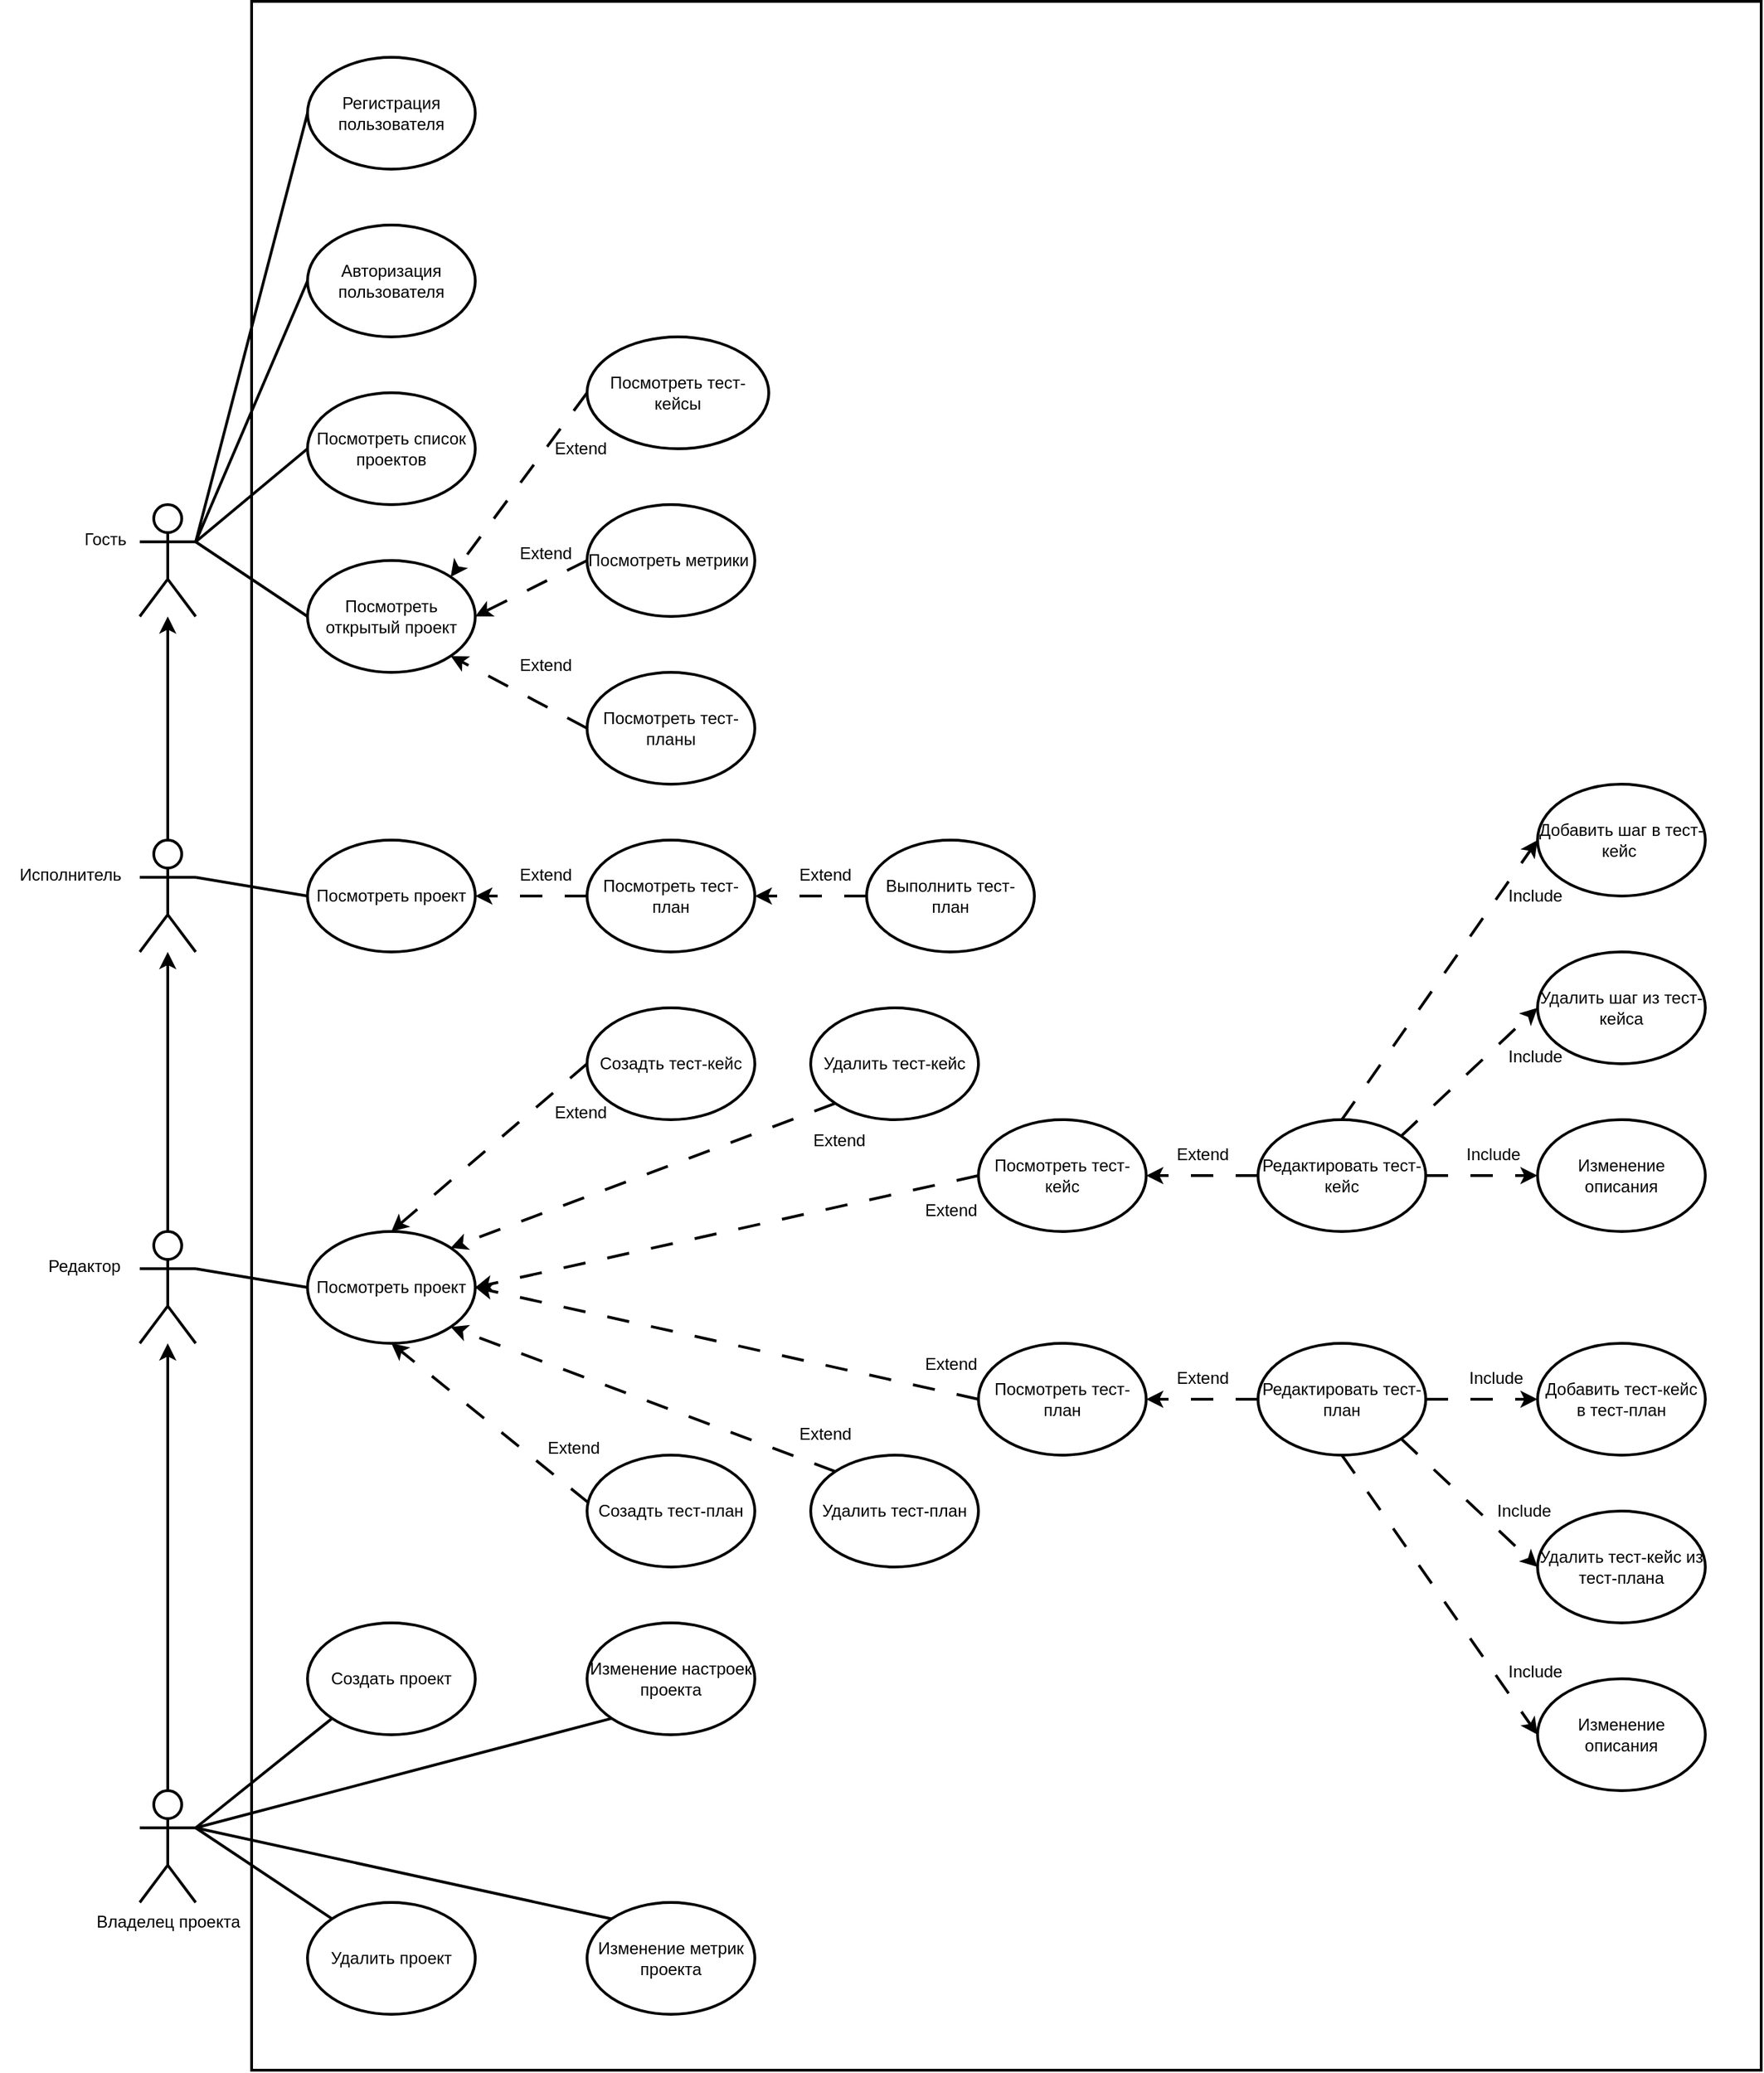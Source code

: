 <mxfile version="20.8.16" type="device" pages="4"><diagram name="use-case" id="5jrUSxftXGNCiEoYNRDP"><mxGraphModel dx="1900" dy="1721" grid="1" gridSize="10" guides="1" tooltips="1" connect="1" arrows="1" fold="1" page="1" pageScale="1" pageWidth="850" pageHeight="1100" math="0" shadow="0"><root><mxCell id="0"/><mxCell id="1" parent="0"/><mxCell id="oNyuwfUPZXC1hvWMFcll-2" value="" style="rounded=0;whiteSpace=wrap;html=1;strokeWidth=2;fillColor=none;" parent="1" vertex="1"><mxGeometry x="160" y="-560" width="1080" height="1480" as="geometry"/></mxCell><mxCell id="4mDjvUoGyRnCcDXkWs87-1" value="" style="shape=umlActor;verticalLabelPosition=bottom;verticalAlign=top;html=1;outlineConnect=0;strokeWidth=2;" parent="1" vertex="1"><mxGeometry x="80" y="320" width="40" height="80" as="geometry"/></mxCell><mxCell id="4mDjvUoGyRnCcDXkWs87-4" value="Владелец проекта" style="shape=umlActor;verticalLabelPosition=bottom;verticalAlign=top;html=1;outlineConnect=0;strokeWidth=2;" parent="1" vertex="1"><mxGeometry x="80" y="720" width="40" height="80" as="geometry"/></mxCell><mxCell id="4mDjvUoGyRnCcDXkWs87-5" value="" style="shape=umlActor;verticalLabelPosition=bottom;verticalAlign=top;html=1;outlineConnect=0;strokeWidth=2;" parent="1" vertex="1"><mxGeometry x="80" y="-200" width="40" height="80" as="geometry"/></mxCell><mxCell id="bEVJDHnfxVBifCzOUoHl-1" value="Создать проект" style="ellipse;whiteSpace=wrap;html=1;strokeWidth=2;" parent="1" vertex="1"><mxGeometry x="200" y="600" width="120" height="80" as="geometry"/></mxCell><mxCell id="bEVJDHnfxVBifCzOUoHl-2" value="Удалить проект" style="ellipse;whiteSpace=wrap;html=1;strokeWidth=2;" parent="1" vertex="1"><mxGeometry x="200" y="800" width="120" height="80" as="geometry"/></mxCell><mxCell id="bEVJDHnfxVBifCzOUoHl-4" value="Созадть тест-кейс" style="ellipse;whiteSpace=wrap;html=1;strokeWidth=2;" parent="1" vertex="1"><mxGeometry x="400" y="160" width="120" height="80" as="geometry"/></mxCell><mxCell id="bEVJDHnfxVBifCzOUoHl-5" value="Созадть тест-план" style="ellipse;whiteSpace=wrap;html=1;strokeWidth=2;" parent="1" vertex="1"><mxGeometry x="400" y="480" width="120" height="80" as="geometry"/></mxCell><mxCell id="bEVJDHnfxVBifCzOUoHl-6" value="Удалить&amp;nbsp;тест-кейс" style="ellipse;whiteSpace=wrap;html=1;strokeWidth=2;" parent="1" vertex="1"><mxGeometry x="560" y="160" width="120" height="80" as="geometry"/></mxCell><mxCell id="bEVJDHnfxVBifCzOUoHl-7" value="Удалить&amp;nbsp;тест-план" style="ellipse;whiteSpace=wrap;html=1;strokeWidth=2;" parent="1" vertex="1"><mxGeometry x="560" y="480" width="120" height="80" as="geometry"/></mxCell><mxCell id="bEVJDHnfxVBifCzOUoHl-11" value="" style="endArrow=none;html=1;rounded=0;entryX=0;entryY=0.5;entryDx=0;entryDy=0;strokeWidth=2;exitX=1;exitY=0.333;exitDx=0;exitDy=0;exitPerimeter=0;" parent="1" source="4mDjvUoGyRnCcDXkWs87-1" target="bEVJDHnfxVBifCzOUoHl-33" edge="1"><mxGeometry width="50" height="50" relative="1" as="geometry"><mxPoint x="-100" y="280" as="sourcePoint"/><mxPoint x="340" y="430" as="targetPoint"/></mxGeometry></mxCell><mxCell id="bEVJDHnfxVBifCzOUoHl-15" value="" style="endArrow=none;html=1;rounded=0;exitX=1;exitY=0.333;exitDx=0;exitDy=0;exitPerimeter=0;entryX=0;entryY=0;entryDx=0;entryDy=0;strokeWidth=2;" parent="1" source="4mDjvUoGyRnCcDXkWs87-4" target="bEVJDHnfxVBifCzOUoHl-2" edge="1"><mxGeometry width="50" height="50" relative="1" as="geometry"><mxPoint x="280" y="670" as="sourcePoint"/><mxPoint x="330" y="620" as="targetPoint"/></mxGeometry></mxCell><mxCell id="bEVJDHnfxVBifCzOUoHl-16" value="" style="endArrow=none;html=1;rounded=0;exitX=1;exitY=0.333;exitDx=0;exitDy=0;exitPerimeter=0;entryX=0;entryY=1;entryDx=0;entryDy=0;strokeWidth=2;" parent="1" source="4mDjvUoGyRnCcDXkWs87-4" target="bEVJDHnfxVBifCzOUoHl-1" edge="1"><mxGeometry width="50" height="50" relative="1" as="geometry"><mxPoint x="280" y="670" as="sourcePoint"/><mxPoint x="330" y="620" as="targetPoint"/></mxGeometry></mxCell><mxCell id="bEVJDHnfxVBifCzOUoHl-17" value="Посмотреть открытый проект" style="ellipse;whiteSpace=wrap;html=1;strokeWidth=2;" parent="1" vertex="1"><mxGeometry x="200" y="-160" width="120" height="80" as="geometry"/></mxCell><mxCell id="bEVJDHnfxVBifCzOUoHl-18" value="Посмотреть тест-кейсы" style="ellipse;whiteSpace=wrap;html=1;strokeWidth=2;" parent="1" vertex="1"><mxGeometry x="400" y="-320" width="130" height="80" as="geometry"/></mxCell><mxCell id="bEVJDHnfxVBifCzOUoHl-19" value="Посмотреть&amp;nbsp;тест-планы" style="ellipse;whiteSpace=wrap;html=1;strokeWidth=2;" parent="1" vertex="1"><mxGeometry x="400" y="-80" width="120" height="80" as="geometry"/></mxCell><mxCell id="bEVJDHnfxVBifCzOUoHl-22" value="" style="endArrow=none;html=1;rounded=0;exitX=1;exitY=0.333;exitDx=0;exitDy=0;exitPerimeter=0;entryX=0;entryY=0.5;entryDx=0;entryDy=0;strokeWidth=2;" parent="1" source="4mDjvUoGyRnCcDXkWs87-5" target="bEVJDHnfxVBifCzOUoHl-17" edge="1"><mxGeometry width="50" height="50" relative="1" as="geometry"><mxPoint x="220" y="-140" as="sourcePoint"/><mxPoint x="270" y="-190" as="targetPoint"/></mxGeometry></mxCell><mxCell id="bEVJDHnfxVBifCzOUoHl-23" value="" style="endArrow=classic;html=1;rounded=0;entryX=1;entryY=1;entryDx=0;entryDy=0;exitX=0;exitY=0.5;exitDx=0;exitDy=0;dashed=1;dashPattern=8 8;strokeWidth=2;" parent="1" source="bEVJDHnfxVBifCzOUoHl-19" target="bEVJDHnfxVBifCzOUoHl-17" edge="1"><mxGeometry width="50" height="50" relative="1" as="geometry"><mxPoint x="460" y="-50" as="sourcePoint"/><mxPoint x="510" y="-100" as="targetPoint"/></mxGeometry></mxCell><mxCell id="bEVJDHnfxVBifCzOUoHl-25" value="" style="endArrow=classic;html=1;rounded=0;entryX=1;entryY=0;entryDx=0;entryDy=0;exitX=0;exitY=0.5;exitDx=0;exitDy=0;dashed=1;dashPattern=8 8;strokeWidth=2;" parent="1" source="bEVJDHnfxVBifCzOUoHl-18" target="bEVJDHnfxVBifCzOUoHl-17" edge="1"><mxGeometry width="50" height="50" relative="1" as="geometry"><mxPoint x="550" y="-20" as="sourcePoint"/><mxPoint x="410" y="-120" as="targetPoint"/></mxGeometry></mxCell><mxCell id="bEVJDHnfxVBifCzOUoHl-26" value="Extend" style="text;html=1;align=center;verticalAlign=middle;resizable=0;points=[];autosize=1;strokeColor=none;fillColor=none;strokeWidth=2;" parent="1" vertex="1"><mxGeometry x="340" y="-100" width="60" height="30" as="geometry"/></mxCell><mxCell id="bEVJDHnfxVBifCzOUoHl-27" value="Extend" style="text;html=1;align=center;verticalAlign=middle;resizable=0;points=[];autosize=1;strokeColor=none;fillColor=none;strokeWidth=2;" parent="1" vertex="1"><mxGeometry x="365" y="-255" width="60" height="30" as="geometry"/></mxCell><mxCell id="bEVJDHnfxVBifCzOUoHl-28" value="Регистрация пользователя" style="ellipse;whiteSpace=wrap;html=1;strokeWidth=2;" parent="1" vertex="1"><mxGeometry x="200" y="-520" width="120" height="80" as="geometry"/></mxCell><mxCell id="bEVJDHnfxVBifCzOUoHl-30" value="Авторизация пользователя" style="ellipse;whiteSpace=wrap;html=1;strokeWidth=2;" parent="1" vertex="1"><mxGeometry x="200" y="-400" width="120" height="80" as="geometry"/></mxCell><mxCell id="bEVJDHnfxVBifCzOUoHl-31" value="" style="endArrow=none;html=1;rounded=0;strokeWidth=2;exitX=1;exitY=0.333;exitDx=0;exitDy=0;exitPerimeter=0;entryX=0;entryY=0.5;entryDx=0;entryDy=0;" parent="1" source="4mDjvUoGyRnCcDXkWs87-5" target="bEVJDHnfxVBifCzOUoHl-30" edge="1"><mxGeometry width="50" height="50" relative="1" as="geometry"><mxPoint x="240" y="-80" as="sourcePoint"/><mxPoint x="150" y="-270" as="targetPoint"/></mxGeometry></mxCell><mxCell id="bEVJDHnfxVBifCzOUoHl-32" value="" style="endArrow=none;html=1;rounded=0;strokeWidth=2;exitX=1;exitY=0.333;exitDx=0;exitDy=0;exitPerimeter=0;entryX=0;entryY=0.5;entryDx=0;entryDy=0;" parent="1" source="4mDjvUoGyRnCcDXkWs87-5" target="bEVJDHnfxVBifCzOUoHl-28" edge="1"><mxGeometry width="50" height="50" relative="1" as="geometry"><mxPoint x="240" y="-80" as="sourcePoint"/><mxPoint x="290" y="-130" as="targetPoint"/></mxGeometry></mxCell><mxCell id="bEVJDHnfxVBifCzOUoHl-33" value="Посмотреть проект" style="ellipse;whiteSpace=wrap;html=1;strokeWidth=2;" parent="1" vertex="1"><mxGeometry x="200" y="320" width="120" height="80" as="geometry"/></mxCell><mxCell id="bEVJDHnfxVBifCzOUoHl-34" value="" style="endArrow=classic;html=1;rounded=0;entryX=0.5;entryY=0;entryDx=0;entryDy=0;exitX=0;exitY=0.5;exitDx=0;exitDy=0;dashed=1;dashPattern=8 8;strokeWidth=2;" parent="1" source="bEVJDHnfxVBifCzOUoHl-4" target="bEVJDHnfxVBifCzOUoHl-33" edge="1"><mxGeometry width="50" height="50" relative="1" as="geometry"><mxPoint x="410" y="90" as="sourcePoint"/><mxPoint x="312.426" y="38.284" as="targetPoint"/></mxGeometry></mxCell><mxCell id="bEVJDHnfxVBifCzOUoHl-35" value="" style="endArrow=classic;html=1;rounded=0;entryX=0.5;entryY=1;entryDx=0;entryDy=0;exitX=0.008;exitY=0.425;exitDx=0;exitDy=0;dashed=1;dashPattern=8 8;strokeWidth=2;exitPerimeter=0;" parent="1" source="bEVJDHnfxVBifCzOUoHl-5" target="bEVJDHnfxVBifCzOUoHl-33" edge="1"><mxGeometry width="50" height="50" relative="1" as="geometry"><mxPoint x="410" y="210" as="sourcePoint"/><mxPoint x="330" y="330" as="targetPoint"/></mxGeometry></mxCell><mxCell id="bEVJDHnfxVBifCzOUoHl-36" value="" style="endArrow=classic;html=1;rounded=0;entryX=1;entryY=0;entryDx=0;entryDy=0;exitX=0;exitY=1;exitDx=0;exitDy=0;dashed=1;dashPattern=8 8;strokeWidth=2;" parent="1" source="bEVJDHnfxVBifCzOUoHl-6" target="bEVJDHnfxVBifCzOUoHl-33" edge="1"><mxGeometry width="50" height="50" relative="1" as="geometry"><mxPoint x="420" y="220" as="sourcePoint"/><mxPoint x="340" y="340" as="targetPoint"/></mxGeometry></mxCell><mxCell id="bEVJDHnfxVBifCzOUoHl-37" value="" style="endArrow=classic;html=1;rounded=0;entryX=1;entryY=1;entryDx=0;entryDy=0;exitX=0;exitY=0;exitDx=0;exitDy=0;dashed=1;dashPattern=8 8;strokeWidth=2;" parent="1" source="bEVJDHnfxVBifCzOUoHl-7" target="bEVJDHnfxVBifCzOUoHl-33" edge="1"><mxGeometry width="50" height="50" relative="1" as="geometry"><mxPoint x="430" y="230" as="sourcePoint"/><mxPoint x="350" y="350" as="targetPoint"/></mxGeometry></mxCell><mxCell id="bEVJDHnfxVBifCzOUoHl-38" value="Extend" style="text;html=1;align=center;verticalAlign=middle;resizable=0;points=[];autosize=1;strokeColor=none;fillColor=none;strokeWidth=2;" parent="1" vertex="1"><mxGeometry x="550" y="240" width="60" height="30" as="geometry"/></mxCell><mxCell id="bEVJDHnfxVBifCzOUoHl-39" value="Extend" style="text;html=1;align=center;verticalAlign=middle;resizable=0;points=[];autosize=1;strokeColor=none;fillColor=none;strokeWidth=2;" parent="1" vertex="1"><mxGeometry x="365" y="220" width="60" height="30" as="geometry"/></mxCell><mxCell id="bEVJDHnfxVBifCzOUoHl-40" value="Extend" style="text;html=1;align=center;verticalAlign=middle;resizable=0;points=[];autosize=1;strokeColor=none;fillColor=none;strokeWidth=2;" parent="1" vertex="1"><mxGeometry x="540" y="450" width="60" height="30" as="geometry"/></mxCell><mxCell id="bEVJDHnfxVBifCzOUoHl-41" value="Extend" style="text;html=1;align=center;verticalAlign=middle;resizable=0;points=[];autosize=1;strokeColor=none;fillColor=none;strokeWidth=2;" parent="1" vertex="1"><mxGeometry x="360" y="460" width="60" height="30" as="geometry"/></mxCell><mxCell id="bEVJDHnfxVBifCzOUoHl-42" value="Посмотреть тест-кейс" style="ellipse;whiteSpace=wrap;html=1;strokeWidth=2;" parent="1" vertex="1"><mxGeometry x="680" y="240" width="120" height="80" as="geometry"/></mxCell><mxCell id="bEVJDHnfxVBifCzOUoHl-43" value="Посмотреть тест-план" style="ellipse;whiteSpace=wrap;html=1;strokeWidth=2;" parent="1" vertex="1"><mxGeometry x="680" y="400" width="120" height="80" as="geometry"/></mxCell><mxCell id="bEVJDHnfxVBifCzOUoHl-44" value="" style="endArrow=classic;html=1;rounded=0;entryX=1;entryY=0.5;entryDx=0;entryDy=0;exitX=0;exitY=0.5;exitDx=0;exitDy=0;dashed=1;dashPattern=8 8;strokeWidth=2;" parent="1" source="bEVJDHnfxVBifCzOUoHl-42" target="bEVJDHnfxVBifCzOUoHl-33" edge="1"><mxGeometry width="50" height="50" relative="1" as="geometry"><mxPoint x="587.574" y="238.284" as="sourcePoint"/><mxPoint x="312.426" y="341.716" as="targetPoint"/></mxGeometry></mxCell><mxCell id="bEVJDHnfxVBifCzOUoHl-45" value="" style="endArrow=classic;html=1;rounded=0;entryX=1;entryY=0.5;entryDx=0;entryDy=0;exitX=0;exitY=0.5;exitDx=0;exitDy=0;dashed=1;dashPattern=8 8;strokeWidth=2;" parent="1" source="bEVJDHnfxVBifCzOUoHl-43" target="bEVJDHnfxVBifCzOUoHl-33" edge="1"><mxGeometry width="50" height="50" relative="1" as="geometry"><mxPoint x="690.0" y="290.0" as="sourcePoint"/><mxPoint x="330" y="370.0" as="targetPoint"/></mxGeometry></mxCell><mxCell id="bEVJDHnfxVBifCzOUoHl-46" value="Extend" style="text;html=1;align=center;verticalAlign=middle;resizable=0;points=[];autosize=1;strokeColor=none;fillColor=none;strokeWidth=2;" parent="1" vertex="1"><mxGeometry x="630" y="290" width="60" height="30" as="geometry"/></mxCell><mxCell id="bEVJDHnfxVBifCzOUoHl-47" value="Extend" style="text;html=1;align=center;verticalAlign=middle;resizable=0;points=[];autosize=1;strokeColor=none;fillColor=none;strokeWidth=2;" parent="1" vertex="1"><mxGeometry x="630" y="400" width="60" height="30" as="geometry"/></mxCell><mxCell id="bEVJDHnfxVBifCzOUoHl-48" value="Редактировать тест-кейс" style="ellipse;whiteSpace=wrap;html=1;strokeWidth=2;" parent="1" vertex="1"><mxGeometry x="880" y="240" width="120" height="80" as="geometry"/></mxCell><mxCell id="bEVJDHnfxVBifCzOUoHl-49" value="Редактировать тест-план" style="ellipse;whiteSpace=wrap;html=1;strokeWidth=2;" parent="1" vertex="1"><mxGeometry x="880" y="400" width="120" height="80" as="geometry"/></mxCell><mxCell id="bEVJDHnfxVBifCzOUoHl-50" value="" style="endArrow=classic;html=1;rounded=0;entryX=1;entryY=0.5;entryDx=0;entryDy=0;exitX=0;exitY=0.5;exitDx=0;exitDy=0;dashed=1;dashPattern=8 8;strokeWidth=2;" parent="1" source="bEVJDHnfxVBifCzOUoHl-49" target="bEVJDHnfxVBifCzOUoHl-43" edge="1"><mxGeometry width="50" height="50" relative="1" as="geometry"><mxPoint x="690.0" y="450" as="sourcePoint"/><mxPoint x="330" y="370.0" as="targetPoint"/></mxGeometry></mxCell><mxCell id="bEVJDHnfxVBifCzOUoHl-51" value="" style="endArrow=classic;html=1;rounded=0;entryX=1;entryY=0.5;entryDx=0;entryDy=0;exitX=0;exitY=0.5;exitDx=0;exitDy=0;dashed=1;dashPattern=8 8;strokeWidth=2;" parent="1" source="bEVJDHnfxVBifCzOUoHl-48" target="bEVJDHnfxVBifCzOUoHl-42" edge="1"><mxGeometry width="50" height="50" relative="1" as="geometry"><mxPoint x="700.0" y="460" as="sourcePoint"/><mxPoint x="340" y="380.0" as="targetPoint"/></mxGeometry></mxCell><mxCell id="bEVJDHnfxVBifCzOUoHl-52" value="Добавить тест-кейс в тест-план" style="ellipse;whiteSpace=wrap;html=1;strokeWidth=2;" parent="1" vertex="1"><mxGeometry x="1080" y="400" width="120" height="80" as="geometry"/></mxCell><mxCell id="bEVJDHnfxVBifCzOUoHl-53" value="Удалить тест-кейс из тест-плана" style="ellipse;whiteSpace=wrap;html=1;strokeWidth=2;" parent="1" vertex="1"><mxGeometry x="1080" y="520" width="120" height="80" as="geometry"/></mxCell><mxCell id="bEVJDHnfxVBifCzOUoHl-55" value="" style="endArrow=classic;html=1;rounded=0;dashed=1;dashPattern=8 8;strokeWidth=2;entryX=0;entryY=0.5;entryDx=0;entryDy=0;exitX=1;exitY=0.5;exitDx=0;exitDy=0;" parent="1" source="bEVJDHnfxVBifCzOUoHl-49" target="bEVJDHnfxVBifCzOUoHl-52" edge="1"><mxGeometry width="50" height="50" relative="1" as="geometry"><mxPoint x="1030" y="360" as="sourcePoint"/><mxPoint x="1050" y="280" as="targetPoint"/></mxGeometry></mxCell><mxCell id="bEVJDHnfxVBifCzOUoHl-56" value="" style="endArrow=classic;html=1;rounded=0;exitX=1;exitY=1;exitDx=0;exitDy=0;dashed=1;dashPattern=8 8;strokeWidth=2;entryX=0;entryY=0.5;entryDx=0;entryDy=0;" parent="1" source="bEVJDHnfxVBifCzOUoHl-49" target="bEVJDHnfxVBifCzOUoHl-53" edge="1"><mxGeometry width="50" height="50" relative="1" as="geometry"><mxPoint x="900" y="420.0" as="sourcePoint"/><mxPoint x="1050" y="380" as="targetPoint"/></mxGeometry></mxCell><mxCell id="bEVJDHnfxVBifCzOUoHl-57" value="Изменение описания" style="ellipse;whiteSpace=wrap;html=1;strokeWidth=2;" parent="1" vertex="1"><mxGeometry x="1080" y="640" width="120" height="80" as="geometry"/></mxCell><mxCell id="bEVJDHnfxVBifCzOUoHl-58" value="" style="endArrow=classic;html=1;rounded=0;exitX=0.5;exitY=1;exitDx=0;exitDy=0;dashed=1;dashPattern=8 8;strokeWidth=2;entryX=0;entryY=0.5;entryDx=0;entryDy=0;" parent="1" source="bEVJDHnfxVBifCzOUoHl-49" target="bEVJDHnfxVBifCzOUoHl-57" edge="1"><mxGeometry width="50" height="50" relative="1" as="geometry"><mxPoint x="1110.0" y="440" as="sourcePoint"/><mxPoint x="990" y="560" as="targetPoint"/></mxGeometry></mxCell><mxCell id="bEVJDHnfxVBifCzOUoHl-59" value="Extend" style="text;html=1;align=center;verticalAlign=middle;resizable=0;points=[];autosize=1;strokeColor=none;fillColor=none;strokeWidth=2;" parent="1" vertex="1"><mxGeometry x="810" y="410" width="60" height="30" as="geometry"/></mxCell><mxCell id="bEVJDHnfxVBifCzOUoHl-60" value="Extend" style="text;html=1;align=center;verticalAlign=middle;resizable=0;points=[];autosize=1;strokeColor=none;fillColor=none;strokeWidth=2;" parent="1" vertex="1"><mxGeometry x="810" y="250" width="60" height="30" as="geometry"/></mxCell><mxCell id="bEVJDHnfxVBifCzOUoHl-61" value="Include" style="text;html=1;align=center;verticalAlign=middle;resizable=0;points=[];autosize=1;strokeColor=none;fillColor=none;strokeWidth=2;" parent="1" vertex="1"><mxGeometry x="1047.57" y="620" width="60" height="30" as="geometry"/></mxCell><mxCell id="bEVJDHnfxVBifCzOUoHl-62" value="Include" style="text;html=1;align=center;verticalAlign=middle;resizable=0;points=[];autosize=1;strokeColor=none;fillColor=none;strokeWidth=2;" parent="1" vertex="1"><mxGeometry x="1020" y="410" width="60" height="30" as="geometry"/></mxCell><mxCell id="bEVJDHnfxVBifCzOUoHl-63" value="Include" style="text;html=1;align=center;verticalAlign=middle;resizable=0;points=[];autosize=1;strokeColor=none;fillColor=none;strokeWidth=2;" parent="1" vertex="1"><mxGeometry x="1040" y="505" width="60" height="30" as="geometry"/></mxCell><mxCell id="bEVJDHnfxVBifCzOUoHl-70" value="Добавить шаг в тест-кейс&amp;nbsp;" style="ellipse;whiteSpace=wrap;html=1;strokeWidth=2;" parent="1" vertex="1"><mxGeometry x="1080" width="120" height="80" as="geometry"/></mxCell><mxCell id="bEVJDHnfxVBifCzOUoHl-71" value="Удалить шаг из тест-кейса" style="ellipse;whiteSpace=wrap;html=1;strokeWidth=2;" parent="1" vertex="1"><mxGeometry x="1080" y="120" width="120" height="80" as="geometry"/></mxCell><mxCell id="bEVJDHnfxVBifCzOUoHl-72" value="" style="endArrow=classic;html=1;rounded=0;dashed=1;dashPattern=8 8;strokeWidth=2;entryX=0;entryY=0.5;entryDx=0;entryDy=0;exitX=0.5;exitY=0;exitDx=0;exitDy=0;" parent="1" source="bEVJDHnfxVBifCzOUoHl-48" target="bEVJDHnfxVBifCzOUoHl-70" edge="1"><mxGeometry width="50" height="50" relative="1" as="geometry"><mxPoint x="1009.996" y="51.716" as="sourcePoint"/><mxPoint x="1077.57" y="-80" as="targetPoint"/></mxGeometry></mxCell><mxCell id="bEVJDHnfxVBifCzOUoHl-73" value="" style="endArrow=classic;html=1;rounded=0;exitX=1;exitY=0;exitDx=0;exitDy=0;dashed=1;dashPattern=8 8;strokeWidth=2;entryX=0;entryY=0.5;entryDx=0;entryDy=0;" parent="1" source="bEVJDHnfxVBifCzOUoHl-48" target="bEVJDHnfxVBifCzOUoHl-71" edge="1"><mxGeometry width="50" height="50" relative="1" as="geometry"><mxPoint x="1027.57" y="80" as="sourcePoint"/><mxPoint x="1077.57" y="20" as="targetPoint"/></mxGeometry></mxCell><mxCell id="bEVJDHnfxVBifCzOUoHl-74" value="Изменение описания" style="ellipse;whiteSpace=wrap;html=1;strokeWidth=2;" parent="1" vertex="1"><mxGeometry x="1080" y="240" width="120" height="80" as="geometry"/></mxCell><mxCell id="bEVJDHnfxVBifCzOUoHl-75" value="" style="endArrow=classic;html=1;rounded=0;exitX=1;exitY=0.5;exitDx=0;exitDy=0;dashed=1;dashPattern=8 8;strokeWidth=2;entryX=0;entryY=0.5;entryDx=0;entryDy=0;" parent="1" source="bEVJDHnfxVBifCzOUoHl-48" target="bEVJDHnfxVBifCzOUoHl-74" edge="1"><mxGeometry width="50" height="50" relative="1" as="geometry"><mxPoint x="1009.996" y="108.284" as="sourcePoint"/><mxPoint x="1017.57" y="200" as="targetPoint"/></mxGeometry></mxCell><mxCell id="bEVJDHnfxVBifCzOUoHl-76" value="Include" style="text;html=1;align=center;verticalAlign=middle;resizable=0;points=[];autosize=1;strokeColor=none;fillColor=none;strokeWidth=2;" parent="1" vertex="1"><mxGeometry x="1047.57" y="65" width="60" height="30" as="geometry"/></mxCell><mxCell id="bEVJDHnfxVBifCzOUoHl-77" value="Include" style="text;html=1;align=center;verticalAlign=middle;resizable=0;points=[];autosize=1;strokeColor=none;fillColor=none;strokeWidth=2;" parent="1" vertex="1"><mxGeometry x="1047.57" y="180" width="60" height="30" as="geometry"/></mxCell><mxCell id="bEVJDHnfxVBifCzOUoHl-78" value="Include" style="text;html=1;align=center;verticalAlign=middle;resizable=0;points=[];autosize=1;strokeColor=none;fillColor=none;strokeWidth=2;" parent="1" vertex="1"><mxGeometry x="1017.57" y="250" width="60" height="30" as="geometry"/></mxCell><mxCell id="bEVJDHnfxVBifCzOUoHl-80" value="" style="endArrow=classic;html=1;rounded=0;strokeWidth=2;exitX=0.5;exitY=0;exitDx=0;exitDy=0;exitPerimeter=0;" parent="1" source="4mDjvUoGyRnCcDXkWs87-1" target="bEVJDHnfxVBifCzOUoHl-89" edge="1"><mxGeometry width="50" height="50" relative="1" as="geometry"><mxPoint x="340" y="190" as="sourcePoint"/><mxPoint x="-30" y="240" as="targetPoint"/></mxGeometry></mxCell><mxCell id="bEVJDHnfxVBifCzOUoHl-81" value="Гость" style="text;html=1;align=center;verticalAlign=middle;resizable=0;points=[];autosize=1;strokeColor=none;fillColor=none;strokeWidth=2;" parent="1" vertex="1"><mxGeometry x="30" y="-190" width="50" height="30" as="geometry"/></mxCell><mxCell id="bEVJDHnfxVBifCzOUoHl-82" value="Редактор" style="text;html=1;align=center;verticalAlign=middle;resizable=0;points=[];autosize=1;strokeColor=none;fillColor=none;strokeWidth=2;" parent="1" vertex="1"><mxGeometry y="330" width="80" height="30" as="geometry"/></mxCell><mxCell id="bEVJDHnfxVBifCzOUoHl-83" value="" style="endArrow=classic;html=1;rounded=0;strokeWidth=2;exitX=0.5;exitY=0;exitDx=0;exitDy=0;exitPerimeter=0;" parent="1" source="4mDjvUoGyRnCcDXkWs87-4" target="4mDjvUoGyRnCcDXkWs87-1" edge="1"><mxGeometry width="50" height="50" relative="1" as="geometry"><mxPoint x="110" y="330" as="sourcePoint"/><mxPoint x="90" y="440" as="targetPoint"/></mxGeometry></mxCell><mxCell id="bEVJDHnfxVBifCzOUoHl-85" value="Изменение настроек проекта" style="ellipse;whiteSpace=wrap;html=1;strokeWidth=2;" parent="1" vertex="1"><mxGeometry x="400" y="600" width="120" height="80" as="geometry"/></mxCell><mxCell id="bEVJDHnfxVBifCzOUoHl-86" value="Изменение метрик проекта" style="ellipse;whiteSpace=wrap;html=1;strokeWidth=2;" parent="1" vertex="1"><mxGeometry x="400" y="800" width="120" height="80" as="geometry"/></mxCell><mxCell id="bEVJDHnfxVBifCzOUoHl-87" value="" style="endArrow=none;html=1;rounded=0;strokeWidth=2;exitX=1;exitY=0.333;exitDx=0;exitDy=0;exitPerimeter=0;entryX=0;entryY=1;entryDx=0;entryDy=0;" parent="1" source="4mDjvUoGyRnCcDXkWs87-4" target="bEVJDHnfxVBifCzOUoHl-85" edge="1"><mxGeometry width="50" height="50" relative="1" as="geometry"><mxPoint x="390" y="630" as="sourcePoint"/><mxPoint x="440" y="580" as="targetPoint"/></mxGeometry></mxCell><mxCell id="bEVJDHnfxVBifCzOUoHl-88" value="" style="endArrow=none;html=1;rounded=0;strokeWidth=2;exitX=0;exitY=0;exitDx=0;exitDy=0;entryX=1;entryY=0.333;entryDx=0;entryDy=0;entryPerimeter=0;" parent="1" source="bEVJDHnfxVBifCzOUoHl-86" target="4mDjvUoGyRnCcDXkWs87-4" edge="1"><mxGeometry width="50" height="50" relative="1" as="geometry"><mxPoint x="390" y="630" as="sourcePoint"/><mxPoint x="440" y="580" as="targetPoint"/></mxGeometry></mxCell><mxCell id="bEVJDHnfxVBifCzOUoHl-89" value="" style="shape=umlActor;verticalLabelPosition=bottom;verticalAlign=top;html=1;outlineConnect=0;strokeWidth=2;" parent="1" vertex="1"><mxGeometry x="80" y="40" width="40" height="80" as="geometry"/></mxCell><mxCell id="bEVJDHnfxVBifCzOUoHl-90" value="Исполнитель" style="text;html=1;align=center;verticalAlign=middle;resizable=0;points=[];autosize=1;strokeColor=none;fillColor=none;strokeWidth=2;" parent="1" vertex="1"><mxGeometry x="-20" y="50" width="100" height="30" as="geometry"/></mxCell><mxCell id="bEVJDHnfxVBifCzOUoHl-91" value="Посмотреть проект" style="ellipse;whiteSpace=wrap;html=1;strokeWidth=2;" parent="1" vertex="1"><mxGeometry x="200" y="40" width="120" height="80" as="geometry"/></mxCell><mxCell id="bEVJDHnfxVBifCzOUoHl-92" value="Посмотреть тест-план" style="ellipse;whiteSpace=wrap;html=1;strokeWidth=2;" parent="1" vertex="1"><mxGeometry x="400" y="40" width="120" height="80" as="geometry"/></mxCell><mxCell id="bEVJDHnfxVBifCzOUoHl-93" value="Выполнить тест-план" style="ellipse;whiteSpace=wrap;html=1;strokeWidth=2;" parent="1" vertex="1"><mxGeometry x="600" y="40" width="120" height="80" as="geometry"/></mxCell><mxCell id="bEVJDHnfxVBifCzOUoHl-94" value="" style="endArrow=classic;html=1;rounded=0;strokeWidth=2;exitX=0.5;exitY=0;exitDx=0;exitDy=0;exitPerimeter=0;" parent="1" source="bEVJDHnfxVBifCzOUoHl-89" target="4mDjvUoGyRnCcDXkWs87-5" edge="1"><mxGeometry width="50" height="50" relative="1" as="geometry"><mxPoint x="190" y="110" as="sourcePoint"/><mxPoint x="240" y="60" as="targetPoint"/></mxGeometry></mxCell><mxCell id="bEVJDHnfxVBifCzOUoHl-95" value="" style="endArrow=none;html=1;rounded=0;strokeWidth=2;exitX=1;exitY=0.333;exitDx=0;exitDy=0;exitPerimeter=0;entryX=0;entryY=0.5;entryDx=0;entryDy=0;" parent="1" source="bEVJDHnfxVBifCzOUoHl-89" target="bEVJDHnfxVBifCzOUoHl-91" edge="1"><mxGeometry width="50" height="50" relative="1" as="geometry"><mxPoint x="320" y="110" as="sourcePoint"/><mxPoint x="370" y="60" as="targetPoint"/></mxGeometry></mxCell><mxCell id="bEVJDHnfxVBifCzOUoHl-96" value="" style="endArrow=classic;html=1;rounded=0;entryX=1;entryY=0.5;entryDx=0;entryDy=0;dashed=1;dashPattern=8 8;strokeWidth=2;exitX=0;exitY=0.5;exitDx=0;exitDy=0;" parent="1" source="bEVJDHnfxVBifCzOUoHl-92" target="bEVJDHnfxVBifCzOUoHl-91" edge="1"><mxGeometry width="50" height="50" relative="1" as="geometry"><mxPoint x="360" y="160" as="sourcePoint"/><mxPoint x="270" y="330" as="targetPoint"/></mxGeometry></mxCell><mxCell id="bEVJDHnfxVBifCzOUoHl-97" value="" style="endArrow=classic;html=1;rounded=0;entryX=1;entryY=0.5;entryDx=0;entryDy=0;dashed=1;dashPattern=8 8;strokeWidth=2;exitX=0;exitY=0.5;exitDx=0;exitDy=0;" parent="1" source="bEVJDHnfxVBifCzOUoHl-93" target="bEVJDHnfxVBifCzOUoHl-92" edge="1"><mxGeometry width="50" height="50" relative="1" as="geometry"><mxPoint x="410" y="90" as="sourcePoint"/><mxPoint x="330" y="90" as="targetPoint"/></mxGeometry></mxCell><mxCell id="bEVJDHnfxVBifCzOUoHl-98" value="Extend" style="text;html=1;align=center;verticalAlign=middle;resizable=0;points=[];autosize=1;strokeColor=none;fillColor=none;strokeWidth=2;" parent="1" vertex="1"><mxGeometry x="340" y="50" width="60" height="30" as="geometry"/></mxCell><mxCell id="bEVJDHnfxVBifCzOUoHl-99" value="Extend" style="text;html=1;align=center;verticalAlign=middle;resizable=0;points=[];autosize=1;strokeColor=none;fillColor=none;strokeWidth=2;" parent="1" vertex="1"><mxGeometry x="540" y="50" width="60" height="30" as="geometry"/></mxCell><mxCell id="bEVJDHnfxVBifCzOUoHl-100" value="Посмотреть&amp;nbsp;метрики&amp;nbsp;" style="ellipse;whiteSpace=wrap;html=1;strokeWidth=2;" parent="1" vertex="1"><mxGeometry x="400" y="-200" width="120" height="80" as="geometry"/></mxCell><mxCell id="bEVJDHnfxVBifCzOUoHl-101" value="" style="endArrow=classic;html=1;rounded=0;entryX=1;entryY=0.5;entryDx=0;entryDy=0;exitX=0;exitY=0.5;exitDx=0;exitDy=0;dashed=1;dashPattern=8 8;strokeWidth=2;" parent="1" source="bEVJDHnfxVBifCzOUoHl-100" target="bEVJDHnfxVBifCzOUoHl-17" edge="1"><mxGeometry width="50" height="50" relative="1" as="geometry"><mxPoint x="410" y="-270" as="sourcePoint"/><mxPoint x="312.426" y="-138.284" as="targetPoint"/></mxGeometry></mxCell><mxCell id="bEVJDHnfxVBifCzOUoHl-102" value="Extend" style="text;html=1;align=center;verticalAlign=middle;resizable=0;points=[];autosize=1;strokeColor=none;fillColor=none;strokeWidth=2;" parent="1" vertex="1"><mxGeometry x="340" y="-180" width="60" height="30" as="geometry"/></mxCell><mxCell id="M39St7ms8uDfHVuvgfqU-1" value="Посмотреть список проектов" style="ellipse;whiteSpace=wrap;html=1;strokeWidth=2;" parent="1" vertex="1"><mxGeometry x="200" y="-280" width="120" height="80" as="geometry"/></mxCell><mxCell id="M39St7ms8uDfHVuvgfqU-2" value="" style="endArrow=none;html=1;rounded=0;strokeWidth=2;fontSize=12;entryX=0;entryY=0.5;entryDx=0;entryDy=0;exitX=1;exitY=0.333;exitDx=0;exitDy=0;exitPerimeter=0;" parent="1" source="4mDjvUoGyRnCcDXkWs87-5" target="M39St7ms8uDfHVuvgfqU-1" edge="1"><mxGeometry width="50" height="50" relative="1" as="geometry"><mxPoint x="320" y="-220" as="sourcePoint"/><mxPoint x="370" y="-270" as="targetPoint"/></mxGeometry></mxCell></root></mxGraphModel></diagram><diagram id="nRNS9l3ksOCkPoj4NBti" name="activity"><mxGraphModel dx="2885" dy="1180" grid="1" gridSize="10" guides="1" tooltips="1" connect="1" arrows="1" fold="1" page="1" pageScale="1" pageWidth="827" pageHeight="1169" math="0" shadow="0"><root><mxCell id="0"/><mxCell id="1" parent="0"/><mxCell id="5BzZqrEH_TqNqxgWBHXP-1" value="Участник" style="rounded=0;whiteSpace=wrap;html=1;strokeColor=#000000;fillColor=#FFFFFF;gradientColor=none;verticalAlign=top;strokeWidth=2;fontSize=30;" parent="1" vertex="1"><mxGeometry x="1121" y="40" width="279" height="1800" as="geometry"/></mxCell><mxCell id="5BzZqrEH_TqNqxgWBHXP-2" value="Артефакты" style="rounded=0;whiteSpace=wrap;html=1;strokeColor=#000000;fillColor=#FFFFFF;gradientColor=none;verticalAlign=top;strokeWidth=2;fontSize=30;" parent="1" vertex="1"><mxGeometry x="-120" y="40" width="240" height="1800" as="geometry"/></mxCell><mxCell id="5BzZqrEH_TqNqxgWBHXP-3" value="Сервер" style="rounded=0;whiteSpace=wrap;html=1;strokeColor=#000000;fillColor=#FFFFFF;gradientColor=none;verticalAlign=top;strokeWidth=2;fontSize=30;" parent="1" vertex="1"><mxGeometry x="120" y="40" width="1000" height="1800" as="geometry"/></mxCell><mxCell id="5BzZqrEH_TqNqxgWBHXP-5" value="" style="group;connectable=1;strokeWidth=2;" parent="1" vertex="1" connectable="0"><mxGeometry x="1300" y="1680" width="80" height="110" as="geometry"/></mxCell><mxCell id="5BzZqrEH_TqNqxgWBHXP-6" value="" style="shape=umlActor;verticalLabelPosition=bottom;verticalAlign=top;html=1;outlineConnect=0;strokeWidth=2;" parent="5BzZqrEH_TqNqxgWBHXP-5" vertex="1"><mxGeometry x="20" width="40" height="80" as="geometry"/></mxCell><mxCell id="5BzZqrEH_TqNqxgWBHXP-7" value="Гость" style="text;html=1;align=center;verticalAlign=middle;resizable=0;points=[];autosize=1;strokeColor=none;fillColor=none;strokeWidth=2;" parent="5BzZqrEH_TqNqxgWBHXP-5" vertex="1"><mxGeometry x="15" y="80" width="50" height="30" as="geometry"/></mxCell><mxCell id="5BzZqrEH_TqNqxgWBHXP-8" value="" style="group;connectable=1;strokeWidth=2;" parent="1" vertex="1" connectable="0"><mxGeometry x="1290" y="1520" width="100" height="110" as="geometry"/></mxCell><mxCell id="5BzZqrEH_TqNqxgWBHXP-9" value="" style="shape=umlActor;verticalLabelPosition=bottom;verticalAlign=top;html=1;outlineConnect=0;strokeWidth=2;" parent="5BzZqrEH_TqNqxgWBHXP-8" vertex="1"><mxGeometry x="30" width="40" height="80" as="geometry"/></mxCell><mxCell id="5BzZqrEH_TqNqxgWBHXP-10" value="Тестировщик" style="text;html=1;align=center;verticalAlign=middle;resizable=0;points=[];autosize=1;strokeColor=none;fillColor=none;strokeWidth=2;" parent="5BzZqrEH_TqNqxgWBHXP-8" vertex="1"><mxGeometry y="80" width="100" height="30" as="geometry"/></mxCell><mxCell id="5BzZqrEH_TqNqxgWBHXP-11" value="" style="group;connectable=1;strokeWidth=2;" parent="1" vertex="1" connectable="0"><mxGeometry x="1300" y="160" width="80" height="120" as="geometry"/></mxCell><mxCell id="5BzZqrEH_TqNqxgWBHXP-12" value="" style="shape=umlActor;verticalLabelPosition=bottom;verticalAlign=top;html=1;outlineConnect=0;strokeWidth=2;" parent="5BzZqrEH_TqNqxgWBHXP-11" vertex="1"><mxGeometry x="20" width="40" height="87.273" as="geometry"/></mxCell><mxCell id="5BzZqrEH_TqNqxgWBHXP-13" value="Аналитик" style="text;html=1;align=center;verticalAlign=middle;resizable=0;points=[];autosize=1;strokeColor=none;fillColor=none;strokeWidth=2;" parent="5BzZqrEH_TqNqxgWBHXP-11" vertex="1"><mxGeometry y="87.273" width="80" height="30" as="geometry"/></mxCell><mxCell id="5BzZqrEH_TqNqxgWBHXP-19" value="Работать с тест-кейсами" style="rounded=0;whiteSpace=wrap;html=1;fontSize=14;strokeWidth=2;" parent="1" vertex="1"><mxGeometry x="680" y="680" width="160" height="80" as="geometry"/></mxCell><mxCell id="5BzZqrEH_TqNqxgWBHXP-20" value="Работать с тест-планами" style="rounded=0;whiteSpace=wrap;html=1;fontSize=14;strokeWidth=2;" parent="1" vertex="1"><mxGeometry x="480" y="200" width="160" height="80" as="geometry"/></mxCell><mxCell id="5BzZqrEH_TqNqxgWBHXP-23" value="Посмотреть метрики" style="rounded=0;whiteSpace=wrap;html=1;fontSize=14;strokeWidth=2;" parent="1" vertex="1"><mxGeometry x="680" y="1520" width="160" height="40" as="geometry"/></mxCell><mxCell id="5BzZqrEH_TqNqxgWBHXP-31" value="Удалить тест-кейс" style="rounded=0;whiteSpace=wrap;html=1;strokeWidth=2;fontSize=14;" parent="1" vertex="1"><mxGeometry x="880" y="960" width="160" height="40" as="geometry"/></mxCell><mxCell id="5BzZqrEH_TqNqxgWBHXP-32" value="Редактировать тест-кейс" style="rounded=0;whiteSpace=wrap;html=1;strokeWidth=2;fontSize=14;" parent="1" vertex="1"><mxGeometry x="480" y="960" width="160" height="40" as="geometry"/></mxCell><mxCell id="5BzZqrEH_TqNqxgWBHXP-34" value="Удалить тест-план" style="rounded=0;whiteSpace=wrap;html=1;strokeWidth=2;fontSize=14;" parent="1" vertex="1"><mxGeometry x="480" y="480" width="160" height="40" as="geometry"/></mxCell><mxCell id="5BzZqrEH_TqNqxgWBHXP-35" value="Редактировать тест-план" style="rounded=0;whiteSpace=wrap;html=1;strokeWidth=2;fontSize=14;" parent="1" vertex="1"><mxGeometry x="680" y="480" width="160" height="40" as="geometry"/></mxCell><mxCell id="5BzZqrEH_TqNqxgWBHXP-41" value="Действие?" style="rhombus;whiteSpace=wrap;html=1;strokeWidth=2;fontSize=12;" parent="1" vertex="1"><mxGeometry x="520" y="320" width="80" height="80" as="geometry"/></mxCell><mxCell id="5BzZqrEH_TqNqxgWBHXP-66" value="Тест-кейс" style="rounded=1;whiteSpace=wrap;html=1;strokeWidth=2;fontSize=14;" parent="1" vertex="1"><mxGeometry x="-80" y="1000" width="160" height="80" as="geometry"/></mxCell><mxCell id="5BzZqrEH_TqNqxgWBHXP-67" value="Тест-план" style="rounded=1;whiteSpace=wrap;html=1;strokeWidth=2;fontSize=14;" parent="1" vertex="1"><mxGeometry x="-80" y="520" width="160" height="80" as="geometry"/></mxCell><mxCell id="5BzZqrEH_TqNqxgWBHXP-68" value="Статистика" style="rounded=1;whiteSpace=wrap;html=1;strokeWidth=2;fontSize=14;" parent="1" vertex="1"><mxGeometry x="-80" y="1360" width="160" height="80" as="geometry"/></mxCell><mxCell id="4nSg7l4mZJek1y5oe2r--3" value="" style="ellipse;html=1;shape=startState;fillColor=#000000;strokeColor=#ff0000;strokeWidth=2;" parent="1" vertex="1"><mxGeometry x="540" y="120" width="40" height="40" as="geometry"/></mxCell><mxCell id="4nSg7l4mZJek1y5oe2r--4" value="" style="edgeStyle=orthogonalEdgeStyle;html=1;verticalAlign=bottom;endArrow=open;endSize=8;strokeColor=#ff0000;rounded=0;entryX=0.5;entryY=0;entryDx=0;entryDy=0;strokeWidth=2;" parent="1" source="4nSg7l4mZJek1y5oe2r--3" target="5BzZqrEH_TqNqxgWBHXP-20" edge="1"><mxGeometry relative="1" as="geometry"><mxPoint x="560" y="160" as="targetPoint"/></mxGeometry></mxCell><mxCell id="Dk7c5VikHViZmg5iojgU-2" value="" style="endArrow=classic;html=1;rounded=0;exitX=0;exitY=0.25;exitDx=0;exitDy=0;entryX=1;entryY=0.25;entryDx=0;entryDy=0;strokeWidth=2;fillColor=#d5e8d4;strokeColor=#82b366;edgeStyle=orthogonalEdgeStyle;" parent="1" source="5BzZqrEH_TqNqxgWBHXP-11" target="5BzZqrEH_TqNqxgWBHXP-20" edge="1"><mxGeometry width="50" height="50" relative="1" as="geometry"><mxPoint x="670" y="570" as="sourcePoint"/><mxPoint x="720" y="520" as="targetPoint"/><Array as="points"><mxPoint x="1160" y="190"/><mxPoint x="1160" y="220"/></Array></mxGeometry></mxCell><mxCell id="Dk7c5VikHViZmg5iojgU-8" value="" style="endArrow=classic;html=1;rounded=0;entryX=0.5;entryY=0;entryDx=0;entryDy=0;strokeWidth=2;exitX=0.5;exitY=1;exitDx=0;exitDy=0;" parent="1" source="5BzZqrEH_TqNqxgWBHXP-41" target="5BzZqrEH_TqNqxgWBHXP-34" edge="1"><mxGeometry width="50" height="50" relative="1" as="geometry"><mxPoint x="610" y="410" as="sourcePoint"/><mxPoint x="650" y="410" as="targetPoint"/></mxGeometry></mxCell><mxCell id="Dk7c5VikHViZmg5iojgU-9" value="" style="endArrow=classic;html=1;rounded=0;exitX=1;exitY=0.5;exitDx=0;exitDy=0;strokeWidth=2;entryX=0.5;entryY=0;entryDx=0;entryDy=0;edgeStyle=orthogonalEdgeStyle;" parent="1" source="5BzZqrEH_TqNqxgWBHXP-41" target="5BzZqrEH_TqNqxgWBHXP-35" edge="1"><mxGeometry width="50" height="50" relative="1" as="geometry"><mxPoint x="560" y="440" as="sourcePoint"/><mxPoint x="540" y="550" as="targetPoint"/></mxGeometry></mxCell><mxCell id="Dk7c5VikHViZmg5iojgU-14" value="" style="endArrow=classic;html=1;rounded=0;strokeWidth=2;exitX=0.5;exitY=1;exitDx=0;exitDy=0;entryX=0.5;entryY=0;entryDx=0;entryDy=0;" parent="1" source="5BzZqrEH_TqNqxgWBHXP-20" target="5BzZqrEH_TqNqxgWBHXP-41" edge="1"><mxGeometry width="50" height="50" relative="1" as="geometry"><mxPoint x="560" y="480" as="sourcePoint"/><mxPoint x="560" y="320" as="targetPoint"/></mxGeometry></mxCell><mxCell id="Dk7c5VikHViZmg5iojgU-16" value="Создать тест-план" style="rounded=0;whiteSpace=wrap;html=1;strokeWidth=2;fontSize=14;" parent="1" vertex="1"><mxGeometry x="280" y="480" width="160" height="40" as="geometry"/></mxCell><mxCell id="Dk7c5VikHViZmg5iojgU-17" value="" style="endArrow=classic;html=1;rounded=0;strokeWidth=2;exitX=0;exitY=0.5;exitDx=0;exitDy=0;entryX=0.5;entryY=0;entryDx=0;entryDy=0;edgeStyle=orthogonalEdgeStyle;" parent="1" source="5BzZqrEH_TqNqxgWBHXP-41" target="Dk7c5VikHViZmg5iojgU-16" edge="1"><mxGeometry width="50" height="50" relative="1" as="geometry"><mxPoint x="570" y="390" as="sourcePoint"/><mxPoint x="620" y="340" as="targetPoint"/></mxGeometry></mxCell><mxCell id="Dk7c5VikHViZmg5iojgU-18" value="" style="endArrow=classic;html=1;rounded=0;strokeWidth=2;exitX=0;exitY=0.5;exitDx=0;exitDy=0;entryX=0;entryY=0.75;entryDx=0;entryDy=0;edgeStyle=orthogonalEdgeStyle;" parent="1" source="Dk7c5VikHViZmg5iojgU-53" target="5BzZqrEH_TqNqxgWBHXP-20" edge="1"><mxGeometry width="50" height="50" relative="1" as="geometry"><mxPoint x="520" y="500" as="sourcePoint"/><mxPoint x="570" y="450" as="targetPoint"/><Array as="points"><mxPoint x="240" y="640"/><mxPoint x="240" y="260"/></Array></mxGeometry></mxCell><mxCell id="Dk7c5VikHViZmg5iojgU-24" value="Действие?" style="rhombus;whiteSpace=wrap;html=1;strokeWidth=2;fontSize=12;" parent="1" vertex="1"><mxGeometry x="720" y="800" width="80" height="80" as="geometry"/></mxCell><mxCell id="Dk7c5VikHViZmg5iojgU-25" value="" style="endArrow=classic;html=1;rounded=0;strokeWidth=2;entryX=0.5;entryY=0;entryDx=0;entryDy=0;exitX=0.5;exitY=1;exitDx=0;exitDy=0;" parent="1" source="5BzZqrEH_TqNqxgWBHXP-35" target="5BzZqrEH_TqNqxgWBHXP-19" edge="1"><mxGeometry width="50" height="50" relative="1" as="geometry"><mxPoint x="770" y="690" as="sourcePoint"/><mxPoint x="720" y="790" as="targetPoint"/></mxGeometry></mxCell><mxCell id="Dk7c5VikHViZmg5iojgU-26" value="" style="endArrow=classic;html=1;rounded=0;strokeWidth=2;exitX=0.5;exitY=1;exitDx=0;exitDy=0;entryX=0.5;entryY=0;entryDx=0;entryDy=0;" parent="1" source="5BzZqrEH_TqNqxgWBHXP-19" target="Dk7c5VikHViZmg5iojgU-24" edge="1"><mxGeometry width="50" height="50" relative="1" as="geometry"><mxPoint x="760" y="970.0" as="sourcePoint"/><mxPoint x="920" y="800" as="targetPoint"/></mxGeometry></mxCell><mxCell id="Dk7c5VikHViZmg5iojgU-27" value="Создать/Добавить тест-кейс" style="rounded=0;whiteSpace=wrap;html=1;strokeWidth=2;fontSize=14;" parent="1" vertex="1"><mxGeometry x="680" y="960" width="160" height="40" as="geometry"/></mxCell><mxCell id="Dk7c5VikHViZmg5iojgU-28" value="" style="endArrow=classic;html=1;rounded=0;strokeWidth=2;exitX=0.5;exitY=1;exitDx=0;exitDy=0;entryX=0.5;entryY=0;entryDx=0;entryDy=0;" parent="1" source="Dk7c5VikHViZmg5iojgU-24" target="Dk7c5VikHViZmg5iojgU-27" edge="1"><mxGeometry width="50" height="50" relative="1" as="geometry"><mxPoint x="760" y="920" as="sourcePoint"/><mxPoint x="950" y="760" as="targetPoint"/></mxGeometry></mxCell><mxCell id="Dk7c5VikHViZmg5iojgU-29" value="" style="endArrow=classic;html=1;rounded=0;strokeWidth=2;exitX=0;exitY=0.5;exitDx=0;exitDy=0;entryX=0.5;entryY=0;entryDx=0;entryDy=0;edgeStyle=orthogonalEdgeStyle;" parent="1" source="Dk7c5VikHViZmg5iojgU-24" target="5BzZqrEH_TqNqxgWBHXP-32" edge="1"><mxGeometry width="50" height="50" relative="1" as="geometry"><mxPoint x="900" y="770" as="sourcePoint"/><mxPoint x="950" y="720" as="targetPoint"/></mxGeometry></mxCell><mxCell id="Dk7c5VikHViZmg5iojgU-30" value="" style="endArrow=classic;html=1;rounded=0;strokeWidth=2;exitX=1;exitY=0.5;exitDx=0;exitDy=0;entryX=0.5;entryY=0;entryDx=0;entryDy=0;edgeStyle=orthogonalEdgeStyle;" parent="1" source="Dk7c5VikHViZmg5iojgU-24" target="5BzZqrEH_TqNqxgWBHXP-31" edge="1"><mxGeometry width="50" height="50" relative="1" as="geometry"><mxPoint x="860" y="860" as="sourcePoint"/><mxPoint x="910" y="810" as="targetPoint"/></mxGeometry></mxCell><mxCell id="Dk7c5VikHViZmg5iojgU-32" value="" style="endArrow=classic;html=1;rounded=0;strokeWidth=2;entryX=0.5;entryY=0;entryDx=0;entryDy=0;exitX=0.5;exitY=1;exitDx=0;exitDy=0;" parent="1" source="Dk7c5VikHViZmg5iojgU-27" target="Dk7c5VikHViZmg5iojgU-40" edge="1"><mxGeometry width="50" height="50" relative="1" as="geometry"><mxPoint x="760" y="1040" as="sourcePoint"/><mxPoint x="1000" y="630" as="targetPoint"/></mxGeometry></mxCell><mxCell id="Dk7c5VikHViZmg5iojgU-34" value="" style="endArrow=classic;html=1;rounded=0;strokeWidth=2;exitX=0.5;exitY=1;exitDx=0;exitDy=0;startArrow=none;startFill=0;endFill=1;entryX=1;entryY=0.5;entryDx=0;entryDy=0;edgeStyle=orthogonalEdgeStyle;" parent="1" source="5BzZqrEH_TqNqxgWBHXP-31" target="Dk7c5VikHViZmg5iojgU-40" edge="1"><mxGeometry width="50" height="50" relative="1" as="geometry"><mxPoint x="960" y="1040" as="sourcePoint"/><mxPoint x="760" y="1120" as="targetPoint"/></mxGeometry></mxCell><mxCell id="Dk7c5VikHViZmg5iojgU-35" value="" style="endArrow=none;html=1;rounded=0;strokeWidth=2;entryX=0.5;entryY=1;entryDx=0;entryDy=0;endFill=0;startArrow=classic;startFill=1;exitX=0;exitY=0.5;exitDx=0;exitDy=0;edgeStyle=orthogonalEdgeStyle;" parent="1" source="Dk7c5VikHViZmg5iojgU-40" target="5BzZqrEH_TqNqxgWBHXP-32" edge="1"><mxGeometry width="50" height="50" relative="1" as="geometry"><mxPoint x="760" y="1120" as="sourcePoint"/><mxPoint x="560" y="1040" as="targetPoint"/></mxGeometry></mxCell><mxCell id="Dk7c5VikHViZmg5iojgU-36" value="" style="rhombus;whiteSpace=wrap;html=1;strokeWidth=2;fontSize=14;" parent="1" vertex="1"><mxGeometry x="720" y="1200" width="80" height="80" as="geometry"/></mxCell><mxCell id="Dk7c5VikHViZmg5iojgU-37" value="" style="endArrow=classic;html=1;rounded=0;strokeWidth=2;exitX=0;exitY=0.5;exitDx=0;exitDy=0;entryX=0;entryY=0.75;entryDx=0;entryDy=0;edgeStyle=orthogonalEdgeStyle;" parent="1" source="Dk7c5VikHViZmg5iojgU-36" target="5BzZqrEH_TqNqxgWBHXP-19" edge="1"><mxGeometry width="50" height="50" relative="1" as="geometry"><mxPoint x="810" y="1130" as="sourcePoint"/><mxPoint x="860" y="1080" as="targetPoint"/><Array as="points"><mxPoint x="440" y="1240"/><mxPoint x="440" y="740"/></Array></mxGeometry></mxCell><mxCell id="Dk7c5VikHViZmg5iojgU-38" value="" style="endArrow=classic;html=1;rounded=0;strokeWidth=2;exitX=1;exitY=0.5;exitDx=0;exitDy=0;entryX=1;entryY=0.75;entryDx=0;entryDy=0;edgeStyle=orthogonalEdgeStyle;" parent="1" source="Dk7c5VikHViZmg5iojgU-36" target="5BzZqrEH_TqNqxgWBHXP-20" edge="1"><mxGeometry width="50" height="50" relative="1" as="geometry"><mxPoint x="900" y="1170" as="sourcePoint"/><mxPoint x="600" y="360" as="targetPoint"/><Array as="points"><mxPoint x="1080" y="1240"/><mxPoint x="1080" y="260"/></Array></mxGeometry></mxCell><mxCell id="Dk7c5VikHViZmg5iojgU-40" value="" style="rhombus;whiteSpace=wrap;html=1;strokeWidth=2;fontSize=14;" parent="1" vertex="1"><mxGeometry x="720" y="1080" width="80" height="80" as="geometry"/></mxCell><mxCell id="Dk7c5VikHViZmg5iojgU-41" value="" style="endArrow=classic;html=1;rounded=0;strokeWidth=2;exitX=0.5;exitY=1;exitDx=0;exitDy=0;entryX=0.5;entryY=0;entryDx=0;entryDy=0;" parent="1" source="Dk7c5VikHViZmg5iojgU-40" target="Dk7c5VikHViZmg5iojgU-36" edge="1"><mxGeometry width="50" height="50" relative="1" as="geometry"><mxPoint x="940" y="1180" as="sourcePoint"/><mxPoint x="990" y="1130" as="targetPoint"/></mxGeometry></mxCell><mxCell id="Dk7c5VikHViZmg5iojgU-42" value="" style="endArrow=classic;html=1;rounded=0;strokeWidth=2;exitX=0.5;exitY=1;exitDx=0;exitDy=0;entryX=0.5;entryY=0;entryDx=0;entryDy=0;" parent="1" source="Dk7c5VikHViZmg5iojgU-36" target="Dk7c5VikHViZmg5iojgU-51" edge="1"><mxGeometry width="50" height="50" relative="1" as="geometry"><mxPoint x="920" y="1250" as="sourcePoint"/><mxPoint x="760" y="1320" as="targetPoint"/></mxGeometry></mxCell><mxCell id="Dk7c5VikHViZmg5iojgU-43" value="" style="endArrow=classic;html=1;rounded=0;strokeWidth=2;exitX=0;exitY=0.5;exitDx=0;exitDy=0;fillColor=#d5e8d4;strokeColor=#82b366;jumpStyle=sharp;entryX=0.75;entryY=0;entryDx=0;entryDy=0;edgeStyle=orthogonalEdgeStyle;" parent="1" source="5BzZqrEH_TqNqxgWBHXP-11" target="5BzZqrEH_TqNqxgWBHXP-35" edge="1"><mxGeometry width="50" height="50" relative="1" as="geometry"><mxPoint x="990" y="590" as="sourcePoint"/><mxPoint x="900" y="390" as="targetPoint"/><Array as="points"><mxPoint x="1200" y="220"/><mxPoint x="1200" y="440"/><mxPoint x="800" y="440"/></Array></mxGeometry></mxCell><mxCell id="Dk7c5VikHViZmg5iojgU-47" value="" style="rhombus;whiteSpace=wrap;html=1;strokeWidth=2;fontSize=14;" parent="1" vertex="1"><mxGeometry x="720" y="1400" width="80" height="80" as="geometry"/></mxCell><mxCell id="Dk7c5VikHViZmg5iojgU-51" value="Выпонить тест-план" style="rounded=0;whiteSpace=wrap;html=1;strokeWidth=2;fontSize=14;" parent="1" vertex="1"><mxGeometry x="680" y="1320" width="160" height="40" as="geometry"/></mxCell><mxCell id="Dk7c5VikHViZmg5iojgU-52" value="" style="endArrow=classic;html=1;rounded=0;strokeWidth=2;jumpStyle=sharp;exitX=0.5;exitY=1;exitDx=0;exitDy=0;entryX=1;entryY=0.5;entryDx=0;entryDy=0;edgeStyle=orthogonalEdgeStyle;" parent="1" source="5BzZqrEH_TqNqxgWBHXP-34" target="Dk7c5VikHViZmg5iojgU-53" edge="1"><mxGeometry width="50" height="50" relative="1" as="geometry"><mxPoint x="780" y="520" as="sourcePoint"/><mxPoint x="360" y="560" as="targetPoint"/></mxGeometry></mxCell><mxCell id="Dk7c5VikHViZmg5iojgU-53" value="" style="rhombus;whiteSpace=wrap;html=1;strokeWidth=2;fontSize=14;" parent="1" vertex="1"><mxGeometry x="320" y="600" width="80" height="80" as="geometry"/></mxCell><mxCell id="Dk7c5VikHViZmg5iojgU-54" value="" style="endArrow=classic;html=1;rounded=0;strokeWidth=2;jumpStyle=sharp;exitX=0.5;exitY=1;exitDx=0;exitDy=0;entryX=0.5;entryY=0;entryDx=0;entryDy=0;" parent="1" source="Dk7c5VikHViZmg5iojgU-16" target="Dk7c5VikHViZmg5iojgU-53" edge="1"><mxGeometry width="50" height="50" relative="1" as="geometry"><mxPoint x="590" y="560" as="sourcePoint"/><mxPoint x="640" y="510" as="targetPoint"/></mxGeometry></mxCell><mxCell id="Dk7c5VikHViZmg5iojgU-60" value="" style="endArrow=classic;html=1;rounded=0;strokeWidth=2;jumpStyle=sharp;exitX=0.5;exitY=1;exitDx=0;exitDy=0;entryX=0.5;entryY=0;entryDx=0;entryDy=0;" parent="1" source="Dk7c5VikHViZmg5iojgU-51" target="Dk7c5VikHViZmg5iojgU-47" edge="1"><mxGeometry width="50" height="50" relative="1" as="geometry"><mxPoint x="414" y="1460" as="sourcePoint"/><mxPoint x="464" y="1410" as="targetPoint"/></mxGeometry></mxCell><mxCell id="Dk7c5VikHViZmg5iojgU-61" value="" style="endArrow=classic;html=1;rounded=0;strokeWidth=2;jumpStyle=sharp;exitX=0;exitY=0.5;exitDx=0;exitDy=0;entryX=0;entryY=0.5;entryDx=0;entryDy=0;edgeStyle=orthogonalEdgeStyle;" parent="1" source="Dk7c5VikHViZmg5iojgU-47" target="Dk7c5VikHViZmg5iojgU-51" edge="1"><mxGeometry width="50" height="50" relative="1" as="geometry"><mxPoint x="740" y="1040" as="sourcePoint"/><mxPoint x="720" y="1240" as="targetPoint"/><Array as="points"><mxPoint x="640" y="1440"/><mxPoint x="640" y="1340"/></Array></mxGeometry></mxCell><mxCell id="Dk7c5VikHViZmg5iojgU-62" value="" style="endArrow=classic;html=1;rounded=0;strokeWidth=2;jumpStyle=sharp;exitX=0.5;exitY=1;exitDx=0;exitDy=0;entryX=0.5;entryY=0;entryDx=0;entryDy=0;" parent="1" source="Dk7c5VikHViZmg5iojgU-47" target="5BzZqrEH_TqNqxgWBHXP-23" edge="1"><mxGeometry width="50" height="50" relative="1" as="geometry"><mxPoint x="880" y="1460" as="sourcePoint"/><mxPoint x="930" y="1410" as="targetPoint"/></mxGeometry></mxCell><mxCell id="Dk7c5VikHViZmg5iojgU-63" value="" style="rhombus;whiteSpace=wrap;html=1;strokeWidth=2;" parent="1" vertex="1"><mxGeometry x="720" y="1600" width="80" height="80" as="geometry"/></mxCell><mxCell id="Dk7c5VikHViZmg5iojgU-64" value="" style="endArrow=classic;html=1;rounded=0;strokeWidth=2;jumpStyle=sharp;exitX=0.5;exitY=1;exitDx=0;exitDy=0;entryX=0.5;entryY=0;entryDx=0;entryDy=0;" parent="1" source="5BzZqrEH_TqNqxgWBHXP-23" target="Dk7c5VikHViZmg5iojgU-63" edge="1"><mxGeometry width="50" height="50" relative="1" as="geometry"><mxPoint x="860" y="1380" as="sourcePoint"/><mxPoint x="910" y="1330" as="targetPoint"/></mxGeometry></mxCell><mxCell id="Dk7c5VikHViZmg5iojgU-65" value="" style="endArrow=classic;html=1;rounded=0;strokeWidth=2;jumpStyle=sharp;exitX=0;exitY=0.5;exitDx=0;exitDy=0;entryX=0;entryY=0.5;entryDx=0;entryDy=0;edgeStyle=orthogonalEdgeStyle;" parent="1" source="Dk7c5VikHViZmg5iojgU-63" target="5BzZqrEH_TqNqxgWBHXP-19" edge="1"><mxGeometry width="50" height="50" relative="1" as="geometry"><mxPoint x="860" y="1420" as="sourcePoint"/><mxPoint x="270" y="1200" as="targetPoint"/><Array as="points"><mxPoint x="400" y="1640"/><mxPoint x="400" y="720"/></Array></mxGeometry></mxCell><mxCell id="Dk7c5VikHViZmg5iojgU-66" value="" style="endArrow=classic;html=1;rounded=0;strokeWidth=2;jumpStyle=sharp;exitX=0.5;exitY=1;exitDx=0;exitDy=0;edgeStyle=orthogonalEdgeStyle;entryX=0;entryY=0.25;entryDx=0;entryDy=0;" parent="1" source="Dk7c5VikHViZmg5iojgU-63" target="5BzZqrEH_TqNqxgWBHXP-20" edge="1"><mxGeometry width="50" height="50" relative="1" as="geometry"><mxPoint x="420" y="1400" as="sourcePoint"/><mxPoint x="140" y="230" as="targetPoint"/><Array as="points"><mxPoint x="760" y="1720"/><mxPoint x="200" y="1720"/><mxPoint x="200" y="220"/></Array></mxGeometry></mxCell><mxCell id="Dk7c5VikHViZmg5iojgU-67" value="" style="endArrow=classic;html=1;rounded=0;strokeWidth=2;jumpStyle=sharp;exitX=0;exitY=0.25;exitDx=0;exitDy=0;entryX=1;entryY=0.5;entryDx=0;entryDy=0;fillColor=#dae8fc;strokeColor=#6c8ebf;edgeStyle=orthogonalEdgeStyle;" parent="1" source="5BzZqrEH_TqNqxgWBHXP-8" target="Dk7c5VikHViZmg5iojgU-51" edge="1"><mxGeometry width="50" height="50" relative="1" as="geometry"><mxPoint x="1210" y="1535" as="sourcePoint"/><mxPoint x="1020" y="1410" as="targetPoint"/><Array as="points"><mxPoint x="1240" y="1547"/><mxPoint x="1240" y="1340"/></Array></mxGeometry></mxCell><mxCell id="Dk7c5VikHViZmg5iojgU-68" value="" style="endArrow=classic;html=1;rounded=0;strokeWidth=2;jumpStyle=sharp;entryX=0.75;entryY=0;entryDx=0;entryDy=0;edgeStyle=orthogonalEdgeStyle;fillColor=#d5e8d4;strokeColor=#82b366;" parent="1" target="5BzZqrEH_TqNqxgWBHXP-34" edge="1"><mxGeometry width="50" height="50" relative="1" as="geometry"><mxPoint x="800" y="440" as="sourcePoint"/><mxPoint x="960" y="600" as="targetPoint"/></mxGeometry></mxCell><mxCell id="Dk7c5VikHViZmg5iojgU-69" value="" style="endArrow=classic;html=1;rounded=0;strokeWidth=2;jumpStyle=sharp;entryX=0.75;entryY=0;entryDx=0;entryDy=0;edgeStyle=orthogonalEdgeStyle;fillColor=#d5e8d4;strokeColor=#82b366;" parent="1" target="Dk7c5VikHViZmg5iojgU-16" edge="1"><mxGeometry width="50" height="50" relative="1" as="geometry"><mxPoint x="600" y="440" as="sourcePoint"/><mxPoint x="960" y="600" as="targetPoint"/></mxGeometry></mxCell><mxCell id="Dk7c5VikHViZmg5iojgU-70" value="" style="endArrow=classic;html=1;rounded=0;strokeWidth=2;jumpStyle=sharp;exitX=0;exitY=0.75;exitDx=0;exitDy=0;entryX=0.75;entryY=0;entryDx=0;entryDy=0;edgeStyle=orthogonalEdgeStyle;fillColor=#d5e8d4;strokeColor=#82b366;" parent="1" source="5BzZqrEH_TqNqxgWBHXP-11" target="5BzZqrEH_TqNqxgWBHXP-19" edge="1"><mxGeometry width="50" height="50" relative="1" as="geometry"><mxPoint x="1020" y="730" as="sourcePoint"/><mxPoint x="1070" y="680" as="targetPoint"/><Array as="points"><mxPoint x="1240" y="250"/><mxPoint x="1240" y="600"/><mxPoint x="800" y="600"/></Array></mxGeometry></mxCell><mxCell id="Dk7c5VikHViZmg5iojgU-71" value="" style="endArrow=classic;html=1;rounded=0;strokeWidth=2;jumpStyle=sharp;exitX=0.25;exitY=1;exitDx=0;exitDy=0;entryX=0.75;entryY=0;entryDx=0;entryDy=0;fillColor=#d5e8d4;strokeColor=#82b366;edgeStyle=orthogonalEdgeStyle;" parent="1" source="5BzZqrEH_TqNqxgWBHXP-11" target="5BzZqrEH_TqNqxgWBHXP-31" edge="1"><mxGeometry width="50" height="50" relative="1" as="geometry"><mxPoint x="1210" y="370" as="sourcePoint"/><mxPoint x="1200" y="710" as="targetPoint"/><Array as="points"><mxPoint x="1280" y="280"/><mxPoint x="1280" y="920"/><mxPoint x="1000" y="920"/></Array></mxGeometry></mxCell><mxCell id="Dk7c5VikHViZmg5iojgU-72" value="" style="endArrow=classic;html=1;rounded=0;strokeWidth=2;jumpStyle=sharp;entryX=0.75;entryY=0;entryDx=0;entryDy=0;edgeStyle=orthogonalEdgeStyle;fillColor=#d5e8d4;strokeColor=#82b366;" parent="1" target="Dk7c5VikHViZmg5iojgU-27" edge="1"><mxGeometry width="50" height="50" relative="1" as="geometry"><mxPoint x="1000" y="920" as="sourcePoint"/><mxPoint x="1430" y="780" as="targetPoint"/></mxGeometry></mxCell><mxCell id="Dk7c5VikHViZmg5iojgU-73" value="" style="endArrow=classic;html=1;rounded=0;strokeWidth=2;jumpStyle=sharp;entryX=0.75;entryY=0;entryDx=0;entryDy=0;edgeStyle=orthogonalEdgeStyle;fillColor=#d5e8d4;strokeColor=#82b366;" parent="1" target="5BzZqrEH_TqNqxgWBHXP-32" edge="1"><mxGeometry width="50" height="50" relative="1" as="geometry"><mxPoint x="810" y="920" as="sourcePoint"/><mxPoint x="1430" y="780" as="targetPoint"/></mxGeometry></mxCell><mxCell id="Dk7c5VikHViZmg5iojgU-74" value="" style="endArrow=classic;html=1;rounded=0;strokeWidth=2;jumpStyle=sharp;exitX=0;exitY=0.5;exitDx=0;exitDy=0;entryX=1;entryY=0.5;entryDx=0;entryDy=0;edgeStyle=orthogonalEdgeStyle;fillColor=#dae8fc;strokeColor=#6c8ebf;" parent="1" source="5BzZqrEH_TqNqxgWBHXP-8" target="5BzZqrEH_TqNqxgWBHXP-23" edge="1"><mxGeometry width="50" height="50" relative="1" as="geometry"><mxPoint x="1370" y="1430" as="sourcePoint"/><mxPoint x="1420" y="1380" as="targetPoint"/><Array as="points"><mxPoint x="1200" y="1575"/><mxPoint x="1200" y="1540"/></Array></mxGeometry></mxCell><mxCell id="Dk7c5VikHViZmg5iojgU-75" value="" style="endArrow=classic;html=1;rounded=0;strokeWidth=2;jumpStyle=sharp;exitX=0.5;exitY=1;exitDx=0;exitDy=0;edgeStyle=orthogonalEdgeStyle;entryX=0.75;entryY=0;entryDx=0;entryDy=0;fillColor=#d5e8d4;strokeColor=#82b366;" parent="1" source="5BzZqrEH_TqNqxgWBHXP-11" target="5BzZqrEH_TqNqxgWBHXP-23" edge="1"><mxGeometry width="50" height="50" relative="1" as="geometry"><mxPoint x="1250" y="640" as="sourcePoint"/><mxPoint x="1250" y="1100" as="targetPoint"/><Array as="points"><mxPoint x="1340" y="1480"/><mxPoint x="800" y="1480"/></Array></mxGeometry></mxCell><mxCell id="Dk7c5VikHViZmg5iojgU-76" value="" style="endArrow=classic;html=1;rounded=0;strokeWidth=2;jumpStyle=sharp;exitX=1;exitY=0.5;exitDx=0;exitDy=0;edgeStyle=orthogonalEdgeStyle;" parent="1" source="Dk7c5VikHViZmg5iojgU-63" target="Dk7c5VikHViZmg5iojgU-77" edge="1"><mxGeometry width="50" height="50" relative="1" as="geometry"><mxPoint x="1110" y="1540" as="sourcePoint"/><mxPoint x="920" y="1640" as="targetPoint"/></mxGeometry></mxCell><mxCell id="Dk7c5VikHViZmg5iojgU-77" value="" style="ellipse;html=1;shape=endState;fillColor=#000000;strokeColor=#ff0000;strokeWidth=2;" parent="1" vertex="1"><mxGeometry x="890" y="1730" width="30" height="30" as="geometry"/></mxCell><mxCell id="Dk7c5VikHViZmg5iojgU-78" value="" style="endArrow=classic;html=1;rounded=0;strokeWidth=2;jumpStyle=sharp;entryX=0.75;entryY=1;entryDx=0;entryDy=0;fillColor=#e1d5e7;strokeColor=#9673a6;edgeStyle=orthogonalEdgeStyle;exitX=0;exitY=0.25;exitDx=0;exitDy=0;" parent="1" source="5BzZqrEH_TqNqxgWBHXP-5" target="5BzZqrEH_TqNqxgWBHXP-23" edge="1"><mxGeometry width="50" height="50" relative="1" as="geometry"><mxPoint x="1120" y="1740" as="sourcePoint"/><mxPoint x="1400" y="1580" as="targetPoint"/><Array as="points"><mxPoint x="1240" y="1707"/><mxPoint x="1240" y="1600"/><mxPoint x="800" y="1600"/></Array></mxGeometry></mxCell><mxCell id="Dk7c5VikHViZmg5iojgU-79" value="" style="endArrow=classic;html=1;rounded=0;strokeWidth=2;jumpStyle=sharp;exitX=0.25;exitY=1;exitDx=0;exitDy=0;edgeStyle=orthogonalEdgeStyle;fillColor=#f8cecc;strokeColor=#b85450;entryX=1;entryY=0.5;entryDx=0;entryDy=0;" parent="1" source="Dk7c5VikHViZmg5iojgU-16" target="5BzZqrEH_TqNqxgWBHXP-67" edge="1"><mxGeometry width="50" height="50" relative="1" as="geometry"><mxPoint x="-50" y="740" as="sourcePoint"/><mxPoint x="-70" y="510" as="targetPoint"/><Array as="points"><mxPoint x="320" y="560"/></Array></mxGeometry></mxCell><mxCell id="Dk7c5VikHViZmg5iojgU-80" value="" style="endArrow=classic;html=1;rounded=0;strokeWidth=2;jumpStyle=sharp;exitX=0.25;exitY=1;exitDx=0;exitDy=0;entryX=1;entryY=0.75;entryDx=0;entryDy=0;edgeStyle=orthogonalEdgeStyle;fillColor=#f8cecc;strokeColor=#b85450;" parent="1" source="5BzZqrEH_TqNqxgWBHXP-34" target="5BzZqrEH_TqNqxgWBHXP-67" edge="1"><mxGeometry width="50" height="50" relative="1" as="geometry"><mxPoint x="600" y="740" as="sourcePoint"/><mxPoint x="650" y="690" as="targetPoint"/><Array as="points"><mxPoint x="520" y="580"/></Array></mxGeometry></mxCell><mxCell id="Dk7c5VikHViZmg5iojgU-82" value="" style="endArrow=classic;html=1;rounded=0;strokeWidth=2;jumpStyle=sharp;exitX=0.75;exitY=1;exitDx=0;exitDy=0;entryX=1;entryY=0.25;entryDx=0;entryDy=0;edgeStyle=orthogonalEdgeStyle;fillColor=#f8cecc;strokeColor=#b85450;" parent="1" source="5BzZqrEH_TqNqxgWBHXP-32" target="5BzZqrEH_TqNqxgWBHXP-66" edge="1"><mxGeometry width="50" height="50" relative="1" as="geometry"><mxPoint x="840" y="1040" as="sourcePoint"/><mxPoint x="890" y="990" as="targetPoint"/><Array as="points"><mxPoint x="600" y="1020"/></Array></mxGeometry></mxCell><mxCell id="Dk7c5VikHViZmg5iojgU-83" value="" style="endArrow=classic;html=1;rounded=0;strokeWidth=2;jumpStyle=sharp;exitX=0.25;exitY=1;exitDx=0;exitDy=0;entryX=1;entryY=0.5;entryDx=0;entryDy=0;edgeStyle=orthogonalEdgeStyle;fillColor=#f8cecc;strokeColor=#b85450;" parent="1" source="Dk7c5VikHViZmg5iojgU-27" target="5BzZqrEH_TqNqxgWBHXP-66" edge="1"><mxGeometry width="50" height="50" relative="1" as="geometry"><mxPoint x="840" y="1040" as="sourcePoint"/><mxPoint x="890" y="990" as="targetPoint"/><Array as="points"><mxPoint x="720" y="1040"/></Array></mxGeometry></mxCell><mxCell id="Dk7c5VikHViZmg5iojgU-84" value="" style="endArrow=classic;html=1;rounded=0;strokeWidth=2;jumpStyle=sharp;exitX=0.25;exitY=1;exitDx=0;exitDy=0;entryX=1;entryY=0.75;entryDx=0;entryDy=0;edgeStyle=orthogonalEdgeStyle;fillColor=#f8cecc;strokeColor=#b85450;" parent="1" source="5BzZqrEH_TqNqxgWBHXP-31" target="5BzZqrEH_TqNqxgWBHXP-66" edge="1"><mxGeometry width="50" height="50" relative="1" as="geometry"><mxPoint x="920" y="1040" as="sourcePoint"/><mxPoint x="130" y="1090" as="targetPoint"/><Array as="points"><mxPoint x="920" y="1060"/></Array></mxGeometry></mxCell><mxCell id="Dk7c5VikHViZmg5iojgU-85" value="" style="endArrow=classic;html=1;rounded=0;strokeWidth=2;jumpStyle=sharp;exitX=0.25;exitY=1;exitDx=0;exitDy=0;entryX=1;entryY=0.5;entryDx=0;entryDy=0;edgeStyle=orthogonalEdgeStyle;fillColor=#f8cecc;strokeColor=#b85450;" parent="1" source="Dk7c5VikHViZmg5iojgU-51" target="5BzZqrEH_TqNqxgWBHXP-68" edge="1"><mxGeometry width="50" height="50" relative="1" as="geometry"><mxPoint x="560" y="1460" as="sourcePoint"/><mxPoint x="610" y="1410" as="targetPoint"/></mxGeometry></mxCell><mxCell id="Dk7c5VikHViZmg5iojgU-87" value="Да" style="text;html=1;align=center;verticalAlign=middle;resizable=0;points=[];autosize=1;strokeColor=none;fillColor=none;fontSize=12;strokeWidth=2;" parent="1" vertex="1"><mxGeometry x="760" y="1280" width="40" height="30" as="geometry"/></mxCell><mxCell id="Dk7c5VikHViZmg5iojgU-88" value="Нет" style="text;html=1;align=center;verticalAlign=middle;resizable=0;points=[];autosize=1;strokeColor=none;fillColor=none;fontSize=12;strokeWidth=2;" parent="1" vertex="1"><mxGeometry x="680" y="1210" width="40" height="30" as="geometry"/></mxCell><mxCell id="Dk7c5VikHViZmg5iojgU-89" value="Выполнить ещё?" style="text;html=1;align=center;verticalAlign=middle;resizable=0;points=[];autosize=1;strokeColor=none;fillColor=none;fontSize=12;strokeWidth=2;" parent="1" vertex="1"><mxGeometry x="760" y="1360" width="120" height="30" as="geometry"/></mxCell><mxCell id="Dk7c5VikHViZmg5iojgU-90" value="Да" style="text;html=1;align=center;verticalAlign=middle;resizable=0;points=[];autosize=1;strokeColor=none;fillColor=none;fontSize=12;strokeWidth=2;" parent="1" vertex="1"><mxGeometry x="680" y="1410" width="40" height="30" as="geometry"/></mxCell><mxCell id="Dk7c5VikHViZmg5iojgU-91" value="Нет" style="text;html=1;align=center;verticalAlign=middle;resizable=0;points=[];autosize=1;strokeColor=none;fillColor=none;fontSize=12;strokeWidth=2;" parent="1" vertex="1"><mxGeometry x="720" y="1480" width="40" height="30" as="geometry"/></mxCell><mxCell id="Dk7c5VikHViZmg5iojgU-92" value="Завершить работу?" style="text;html=1;align=center;verticalAlign=middle;resizable=0;points=[];autosize=1;strokeColor=none;fillColor=none;fontSize=12;strokeWidth=2;" parent="1" vertex="1"><mxGeometry x="630" y="1570" width="130" height="30" as="geometry"/></mxCell><mxCell id="Dk7c5VikHViZmg5iojgU-93" value="Да" style="text;html=1;align=center;verticalAlign=middle;resizable=0;points=[];autosize=1;strokeColor=none;fillColor=none;fontSize=12;strokeWidth=2;" parent="1" vertex="1"><mxGeometry x="800" y="1610" width="40" height="30" as="geometry"/></mxCell><mxCell id="Dk7c5VikHViZmg5iojgU-94" value="Продолжить работу с тест-планами" style="text;html=1;align=center;verticalAlign=middle;resizable=0;points=[];autosize=1;strokeColor=none;fillColor=none;fontSize=12;strokeWidth=2;" parent="1" vertex="1"><mxGeometry x="540" y="1690" width="220" height="30" as="geometry"/></mxCell><mxCell id="Dk7c5VikHViZmg5iojgU-95" value="Продолжить работу с тест-кейсами" style="text;html=1;align=center;verticalAlign=middle;resizable=0;points=[];autosize=1;strokeColor=none;fillColor=none;fontSize=12;strokeWidth=2;" parent="1" vertex="1"><mxGeometry x="500" y="1610" width="220" height="30" as="geometry"/></mxCell><mxCell id="Dk7c5VikHViZmg5iojgU-96" value="Завершить редактирование?" style="text;html=1;align=center;verticalAlign=middle;resizable=0;points=[];autosize=1;strokeColor=none;fillColor=none;fontSize=12;strokeWidth=2;" parent="1" vertex="1"><mxGeometry x="760" y="1170" width="190" height="30" as="geometry"/></mxCell><mxCell id="AbAi_5B9GbhVpPlX7Hlk-2" value="" style="endArrow=classic;html=1;rounded=0;exitX=0.5;exitY=1;exitDx=0;exitDy=0;entryX=0;entryY=0.25;entryDx=0;entryDy=0;edgeStyle=orthogonalEdgeStyle;fillColor=#dae8fc;strokeColor=#6c8ebf;strokeWidth=2;" parent="1" source="5BzZqrEH_TqNqxgWBHXP-67" target="5BzZqrEH_TqNqxgWBHXP-19" edge="1"><mxGeometry width="50" height="50" relative="1" as="geometry"><mxPoint x="870" y="800" as="sourcePoint"/><mxPoint x="920" y="750" as="targetPoint"/><Array as="points"><mxPoint y="700"/></Array></mxGeometry></mxCell><mxCell id="AbAi_5B9GbhVpPlX7Hlk-3" value="" style="endArrow=classic;html=1;rounded=0;exitX=0.5;exitY=1;exitDx=0;exitDy=0;entryX=0.25;entryY=0;entryDx=0;entryDy=0;edgeStyle=orthogonalEdgeStyle;fillColor=#dae8fc;strokeColor=#6c8ebf;strokeWidth=2;" parent="1" source="5BzZqrEH_TqNqxgWBHXP-66" target="Dk7c5VikHViZmg5iojgU-51" edge="1"><mxGeometry width="50" height="50" relative="1" as="geometry"><mxPoint x="870" y="1120" as="sourcePoint"/><mxPoint x="920" y="1070" as="targetPoint"/><Array as="points"><mxPoint y="1280"/><mxPoint x="720" y="1280"/></Array></mxGeometry></mxCell><mxCell id="AbAi_5B9GbhVpPlX7Hlk-4" value="" style="endArrow=classic;html=1;rounded=0;exitX=0.5;exitY=1;exitDx=0;exitDy=0;entryX=0.25;entryY=0;entryDx=0;entryDy=0;edgeStyle=orthogonalEdgeStyle;fillColor=#dae8fc;strokeColor=#6c8ebf;strokeWidth=2;" parent="1" source="5BzZqrEH_TqNqxgWBHXP-68" target="5BzZqrEH_TqNqxgWBHXP-23" edge="1"><mxGeometry width="50" height="50" relative="1" as="geometry"><mxPoint x="830" y="1410" as="sourcePoint"/><mxPoint x="880" y="1360" as="targetPoint"/></mxGeometry></mxCell></root></mxGraphModel></diagram><diagram id="ORmsyb3D1BQPKNN1GC0a" name="relactions-tracing"><mxGraphModel dx="2885" dy="2349" grid="1" gridSize="10" guides="1" tooltips="1" connect="1" arrows="1" fold="1" page="1" pageScale="1" pageWidth="827" pageHeight="1169" math="0" shadow="0"><root><mxCell id="0"/><mxCell id="1" parent="0"/><mxCell id="3n4fnJ0EkVsdBQQPKG4h-11" value="" style="rounded=0;whiteSpace=wrap;html=1;strokeWidth=2;" parent="1" vertex="1"><mxGeometry x="480" y="2200" width="240" height="400" as="geometry"/></mxCell><mxCell id="3n4fnJ0EkVsdBQQPKG4h-12" value="" style="rounded=0;whiteSpace=wrap;html=1;strokeWidth=2;" parent="1" vertex="1"><mxGeometry x="240" y="2200" width="240" height="400" as="geometry"/></mxCell><mxCell id="3n4fnJ0EkVsdBQQPKG4h-13" value="" style="rounded=0;whiteSpace=wrap;html=1;strokeWidth=2;" parent="1" vertex="1"><mxGeometry y="2200" width="240" height="400" as="geometry"/></mxCell><mxCell id="nFPZQ8FiTI3mRqPNHnA9-13" value="" style="rounded=0;whiteSpace=wrap;html=1;strokeWidth=2;" parent="1" vertex="1"><mxGeometry x="240" y="1800" width="240" height="400" as="geometry"/></mxCell><mxCell id="nFPZQ8FiTI3mRqPNHnA9-14" value="" style="rounded=0;whiteSpace=wrap;html=1;strokeWidth=2;" parent="1" vertex="1"><mxGeometry x="480" y="1800" width="240" height="400" as="geometry"/></mxCell><mxCell id="nFPZQ8FiTI3mRqPNHnA9-12" value="" style="rounded=0;whiteSpace=wrap;html=1;strokeWidth=2;" parent="1" vertex="1"><mxGeometry y="1800" width="240" height="400" as="geometry"/></mxCell><mxCell id="zsdY2M1zr91F1m9xTwKp-8" value="" style="rounded=0;whiteSpace=wrap;html=1;strokeWidth=2;" parent="1" vertex="1"><mxGeometry x="240" y="760" width="240" height="520" as="geometry"/></mxCell><mxCell id="zsdY2M1zr91F1m9xTwKp-6" value="" style="rounded=0;whiteSpace=wrap;html=1;strokeWidth=2;" parent="1" vertex="1"><mxGeometry y="760" width="240" height="520" as="geometry"/></mxCell><mxCell id="zsdY2M1zr91F1m9xTwKp-7" value="" style="rounded=0;whiteSpace=wrap;html=1;strokeWidth=2;" parent="1" vertex="1"><mxGeometry x="480" y="760" width="240" height="520" as="geometry"/></mxCell><mxCell id="AI0dXabHxzuJKy0UeovL-3" value="" style="rounded=0;whiteSpace=wrap;html=1;strokeWidth=2;" parent="1" vertex="1"><mxGeometry y="600" width="240" height="160" as="geometry"/></mxCell><mxCell id="AI0dXabHxzuJKy0UeovL-4" value="" style="rounded=0;whiteSpace=wrap;html=1;strokeWidth=2;" parent="1" vertex="1"><mxGeometry x="240" y="600" width="240" height="160" as="geometry"/></mxCell><mxCell id="AI0dXabHxzuJKy0UeovL-5" value="" style="rounded=0;whiteSpace=wrap;html=1;strokeWidth=2;" parent="1" vertex="1"><mxGeometry x="480" y="600" width="240" height="160" as="geometry"/></mxCell><mxCell id="1qz9ymHLNonLBYt7hiC4-9" value="" style="rounded=0;whiteSpace=wrap;html=1;strokeWidth=2;" parent="1" vertex="1"><mxGeometry x="240" y="200" width="240" height="400" as="geometry"/></mxCell><mxCell id="1qz9ymHLNonLBYt7hiC4-10" value="" style="rounded=0;whiteSpace=wrap;html=1;strokeWidth=2;" parent="1" vertex="1"><mxGeometry x="480" y="200" width="240" height="400" as="geometry"/></mxCell><mxCell id="1qz9ymHLNonLBYt7hiC4-8" value="" style="rounded=0;whiteSpace=wrap;html=1;strokeWidth=2;" parent="1" vertex="1"><mxGeometry y="200" width="240" height="400" as="geometry"/></mxCell><mxCell id="LdhKCZ3xKLePw6JApsj0-1" value="Требования" style="rounded=0;whiteSpace=wrap;html=1;verticalAlign=top;strokeWidth=2;" parent="1" vertex="1"><mxGeometry x="240" width="240" height="200" as="geometry"/></mxCell><mxCell id="LdhKCZ3xKLePw6JApsj0-2" value="Функции" style="rounded=0;whiteSpace=wrap;html=1;verticalAlign=top;strokeWidth=2;" parent="1" vertex="1"><mxGeometry x="480" width="240" height="200" as="geometry"/></mxCell><mxCell id="I9Wkn4sumoUFU232BzOT-2" value="Шаги процесса" style="rounded=0;whiteSpace=wrap;html=1;verticalAlign=top;strokeWidth=2;" parent="1" vertex="1"><mxGeometry width="240" height="200" as="geometry"/></mxCell><mxCell id="CwegWHKdOYNNx2JqU4g4-1" value="Авторизация" style="rounded=0;whiteSpace=wrap;html=1;strokeWidth=2;" parent="1" vertex="1"><mxGeometry x="40" y="80" width="160" height="80" as="geometry"/></mxCell><mxCell id="LdhKCZ3xKLePw6JApsj0-3" value="Выбрать проект" style="rounded=0;whiteSpace=wrap;html=1;strokeWidth=2;" parent="1" vertex="1"><mxGeometry x="40" y="360" width="160" height="80" as="geometry"/></mxCell><mxCell id="1qz9ymHLNonLBYt7hiC4-1" value="Авторизация пользователя" style="ellipse;whiteSpace=wrap;html=1;strokeWidth=2;" parent="1" vertex="1"><mxGeometry x="540" y="80" width="120" height="80" as="geometry"/></mxCell><mxCell id="1qz9ymHLNonLBYt7hiC4-2" value="В системе должна быть реализована возможность &quot;Выбрать проект&quot; для ведения процесса тестирования" style="rounded=0;whiteSpace=wrap;html=1;strokeWidth=2;" parent="1" vertex="1"><mxGeometry x="280" y="360" width="160" height="80" as="geometry"/></mxCell><mxCell id="1qz9ymHLNonLBYt7hiC4-3" value="" style="endArrow=classic;html=1;rounded=0;exitX=0;exitY=0.5;exitDx=0;exitDy=0;entryX=1;entryY=0.5;entryDx=0;entryDy=0;strokeWidth=2;" parent="1" source="1qz9ymHLNonLBYt7hiC4-2" target="LdhKCZ3xKLePw6JApsj0-3" edge="1"><mxGeometry width="50" height="50" relative="1" as="geometry"><mxPoint x="400" y="280" as="sourcePoint"/><mxPoint x="450" y="230" as="targetPoint"/></mxGeometry></mxCell><mxCell id="1qz9ymHLNonLBYt7hiC4-4" value="" style="endArrow=classic;html=1;rounded=0;exitX=0;exitY=0.5;exitDx=0;exitDy=0;entryX=1;entryY=0.25;entryDx=0;entryDy=0;strokeWidth=2;" parent="1" source="iPF_nXGTo3QAjBtUdiWz-1" target="1qz9ymHLNonLBYt7hiC4-2" edge="1"><mxGeometry width="50" height="50" relative="1" as="geometry"><mxPoint x="540" y="280" as="sourcePoint"/><mxPoint x="450" y="230" as="targetPoint"/></mxGeometry></mxCell><mxCell id="1qz9ymHLNonLBYt7hiC4-5" value="В системе должна быть реализована возможность &quot;Авторизации&quot; для учёта пользователей" style="rounded=0;whiteSpace=wrap;html=1;strokeWidth=2;" parent="1" vertex="1"><mxGeometry x="280" y="80" width="160" height="80" as="geometry"/></mxCell><mxCell id="1qz9ymHLNonLBYt7hiC4-6" value="" style="endArrow=classic;html=1;rounded=0;exitX=0;exitY=0.5;exitDx=0;exitDy=0;entryX=1;entryY=0.5;entryDx=0;entryDy=0;strokeWidth=2;" parent="1" source="1qz9ymHLNonLBYt7hiC4-1" target="1qz9ymHLNonLBYt7hiC4-5" edge="1"><mxGeometry width="50" height="50" relative="1" as="geometry"><mxPoint x="400" y="280" as="sourcePoint"/><mxPoint x="450" y="230" as="targetPoint"/></mxGeometry></mxCell><mxCell id="1qz9ymHLNonLBYt7hiC4-7" value="" style="endArrow=classic;html=1;rounded=0;entryX=1;entryY=0.5;entryDx=0;entryDy=0;exitX=0;exitY=0.5;exitDx=0;exitDy=0;strokeWidth=2;" parent="1" source="1qz9ymHLNonLBYt7hiC4-5" target="CwegWHKdOYNNx2JqU4g4-1" edge="1"><mxGeometry width="50" height="50" relative="1" as="geometry"><mxPoint x="400" y="280" as="sourcePoint"/><mxPoint x="450" y="230" as="targetPoint"/></mxGeometry></mxCell><mxCell id="6W4_xA6Dt4MY8Dj0iX8A-1" value="Вернуться на главную страницу" style="rounded=0;whiteSpace=wrap;html=1;fontSize=12;strokeWidth=2;" parent="1" vertex="1"><mxGeometry x="40" y="640" width="160" height="80" as="geometry"/></mxCell><mxCell id="6W4_xA6Dt4MY8Dj0iX8A-2" value="В системе должна быть реализована возможность &quot;Вернуться на главную страницу&quot; для ведения нескольких проектов одновременно" style="rounded=0;whiteSpace=wrap;html=1;strokeWidth=2;" parent="1" vertex="1"><mxGeometry x="280" y="630" width="160" height="100" as="geometry"/></mxCell><mxCell id="6W4_xA6Dt4MY8Dj0iX8A-3" value="" style="endArrow=classic;html=1;rounded=0;strokeWidth=2;exitX=0;exitY=0.5;exitDx=0;exitDy=0;entryX=1;entryY=0.5;entryDx=0;entryDy=0;" parent="1" source="6W4_xA6Dt4MY8Dj0iX8A-2" target="6W4_xA6Dt4MY8Dj0iX8A-1" edge="1"><mxGeometry width="50" height="50" relative="1" as="geometry"><mxPoint x="360" y="590" as="sourcePoint"/><mxPoint x="410" y="540" as="targetPoint"/></mxGeometry></mxCell><mxCell id="AI0dXabHxzuJKy0UeovL-1" value="Посмотреть список проектов" style="ellipse;whiteSpace=wrap;html=1;strokeWidth=2;" parent="1" vertex="1"><mxGeometry x="540" y="640" width="120" height="80" as="geometry"/></mxCell><mxCell id="AI0dXabHxzuJKy0UeovL-2" value="" style="endArrow=classic;html=1;rounded=0;strokeWidth=2;fontSize=12;exitX=0;exitY=0.5;exitDx=0;exitDy=0;entryX=1;entryY=0.5;entryDx=0;entryDy=0;" parent="1" source="AI0dXabHxzuJKy0UeovL-1" target="6W4_xA6Dt4MY8Dj0iX8A-2" edge="1"><mxGeometry width="50" height="50" relative="1" as="geometry"><mxPoint x="460" y="720" as="sourcePoint"/><mxPoint x="510" y="670" as="targetPoint"/></mxGeometry></mxCell><mxCell id="DHcoGgqVw5d2h-hpzuwz-1" value="Работать с тест-кейсами" style="rounded=0;whiteSpace=wrap;html=1;fontSize=14;strokeWidth=2;" parent="1" vertex="1"><mxGeometry x="40" y="980" width="160" height="80" as="geometry"/></mxCell><mxCell id="DHcoGgqVw5d2h-hpzuwz-2" value="В системе должна быть реализована возможность &quot;Работать с тест-кейсами&quot; для поддержания тестовой документации в актуальном виде" style="rounded=0;whiteSpace=wrap;html=1;strokeWidth=2;points=[[0,0,0,0,0],[0,0.25,0,0,0],[0,0.5,0,0,0],[0,0.75,0,0,0],[0,1,0,0,0],[0.25,0,0,0,0],[0.25,1,0,0,0],[0.5,0,0,0,0],[0.5,1,0,0,0],[0.75,0,0,0,0],[0.75,1,0,0,0],[1,0,0,0,0],[1,0.25,0,0,0],[1,0.38,0,0,0],[1,0.5,0,0,0],[1,0.63,0,0,0],[1,0.75,0,0,0],[1,1,0,0,0]];" parent="1" vertex="1"><mxGeometry x="280" y="960" width="160" height="120" as="geometry"/></mxCell><mxCell id="DHcoGgqVw5d2h-hpzuwz-3" value="" style="endArrow=classic;html=1;rounded=0;strokeWidth=2;fontSize=12;exitX=0;exitY=0.5;exitDx=0;exitDy=0;entryX=1;entryY=0.5;entryDx=0;entryDy=0;" parent="1" source="DHcoGgqVw5d2h-hpzuwz-2" target="DHcoGgqVw5d2h-hpzuwz-1" edge="1"><mxGeometry width="50" height="50" relative="1" as="geometry"><mxPoint x="360" y="810" as="sourcePoint"/><mxPoint x="410" y="760" as="targetPoint"/></mxGeometry></mxCell><mxCell id="iPF_nXGTo3QAjBtUdiWz-1" value="Посмотреть тест-кейсы" style="ellipse;whiteSpace=wrap;html=1;strokeWidth=2;" parent="1" vertex="1"><mxGeometry x="535" y="240" width="130" height="80" as="geometry"/></mxCell><mxCell id="LbUyzbyTEux2bECcGGQ0-1" value="Посмотреть&amp;nbsp;метрики&amp;nbsp;" style="ellipse;whiteSpace=wrap;html=1;strokeWidth=2;" parent="1" vertex="1"><mxGeometry x="540" y="480" width="120" height="80" as="geometry"/></mxCell><mxCell id="DLJKs8qjDMxtCNOMZWMj-1" value="Посмотреть&amp;nbsp;тест-планы" style="ellipse;whiteSpace=wrap;html=1;strokeWidth=2;" parent="1" vertex="1"><mxGeometry x="540" y="360" width="120" height="80" as="geometry"/></mxCell><mxCell id="DLJKs8qjDMxtCNOMZWMj-2" value="" style="endArrow=classic;html=1;rounded=0;strokeWidth=2;fontSize=12;entryX=1;entryY=0.5;entryDx=0;entryDy=0;exitX=0;exitY=0.5;exitDx=0;exitDy=0;" parent="1" source="DLJKs8qjDMxtCNOMZWMj-1" target="1qz9ymHLNonLBYt7hiC4-2" edge="1"><mxGeometry width="50" height="50" relative="1" as="geometry"><mxPoint x="470" y="470" as="sourcePoint"/><mxPoint x="520" y="420" as="targetPoint"/></mxGeometry></mxCell><mxCell id="DLJKs8qjDMxtCNOMZWMj-3" value="" style="endArrow=classic;html=1;rounded=0;strokeWidth=2;fontSize=12;entryX=1;entryY=0.75;entryDx=0;entryDy=0;exitX=0;exitY=0.5;exitDx=0;exitDy=0;" parent="1" source="LbUyzbyTEux2bECcGGQ0-1" target="1qz9ymHLNonLBYt7hiC4-2" edge="1"><mxGeometry width="50" height="50" relative="1" as="geometry"><mxPoint x="470" y="470" as="sourcePoint"/><mxPoint x="520" y="420" as="targetPoint"/></mxGeometry></mxCell><mxCell id="lR1zZuw8gKfLxYF8Y3qp-1" value="Созадть тест-кейс" style="ellipse;whiteSpace=wrap;html=1;strokeWidth=2;" parent="1" vertex="1"><mxGeometry x="540" y="800" width="120" height="80" as="geometry"/></mxCell><mxCell id="foC_5tTDv2VCu-bykxMO-1" value="Удалить&amp;nbsp;тест-кейс" style="ellipse;whiteSpace=wrap;html=1;strokeWidth=2;" parent="1" vertex="1"><mxGeometry x="540" y="920" width="120" height="80" as="geometry"/></mxCell><mxCell id="AmmYEcHKOWojYwx5XKHN-1" value="Посмотреть тест-кейс" style="ellipse;whiteSpace=wrap;html=1;strokeWidth=2;" parent="1" vertex="1"><mxGeometry x="540" y="1040" width="120" height="80" as="geometry"/></mxCell><mxCell id="zsdY2M1zr91F1m9xTwKp-1" value="Редактировать тест-кейс" style="ellipse;whiteSpace=wrap;html=1;strokeWidth=2;" parent="1" vertex="1"><mxGeometry x="540" y="1160" width="120" height="80" as="geometry"/></mxCell><mxCell id="zsdY2M1zr91F1m9xTwKp-2" value="" style="endArrow=classic;html=1;rounded=0;strokeWidth=2;fontSize=12;entryX=1;entryY=0.38;entryDx=0;entryDy=0;entryPerimeter=0;exitX=0;exitY=0.5;exitDx=0;exitDy=0;" parent="1" source="foC_5tTDv2VCu-bykxMO-1" target="DHcoGgqVw5d2h-hpzuwz-2" edge="1"><mxGeometry width="50" height="50" relative="1" as="geometry"><mxPoint x="560" y="1010" as="sourcePoint"/><mxPoint x="610" y="960" as="targetPoint"/></mxGeometry></mxCell><mxCell id="zsdY2M1zr91F1m9xTwKp-3" value="" style="endArrow=classic;html=1;rounded=0;strokeWidth=2;fontSize=12;entryX=1;entryY=0.25;entryDx=0;entryDy=0;entryPerimeter=0;exitX=0;exitY=0.5;exitDx=0;exitDy=0;" parent="1" source="lR1zZuw8gKfLxYF8Y3qp-1" target="DHcoGgqVw5d2h-hpzuwz-2" edge="1"><mxGeometry width="50" height="50" relative="1" as="geometry"><mxPoint x="560" y="1010" as="sourcePoint"/><mxPoint x="610" y="960" as="targetPoint"/></mxGeometry></mxCell><mxCell id="zsdY2M1zr91F1m9xTwKp-4" value="" style="endArrow=classic;html=1;rounded=0;strokeWidth=2;fontSize=12;entryX=1;entryY=0.75;entryDx=0;entryDy=0;entryPerimeter=0;exitX=0;exitY=0.5;exitDx=0;exitDy=0;" parent="1" source="zsdY2M1zr91F1m9xTwKp-1" target="DHcoGgqVw5d2h-hpzuwz-2" edge="1"><mxGeometry width="50" height="50" relative="1" as="geometry"><mxPoint x="560" y="1010" as="sourcePoint"/><mxPoint x="610" y="960" as="targetPoint"/></mxGeometry></mxCell><mxCell id="zsdY2M1zr91F1m9xTwKp-5" value="" style="endArrow=classic;html=1;rounded=0;strokeWidth=2;fontSize=12;entryX=1;entryY=0.63;entryDx=0;entryDy=0;entryPerimeter=0;exitX=0;exitY=0.5;exitDx=0;exitDy=0;" parent="1" source="AmmYEcHKOWojYwx5XKHN-1" target="DHcoGgqVw5d2h-hpzuwz-2" edge="1"><mxGeometry width="50" height="50" relative="1" as="geometry"><mxPoint x="560" y="1010" as="sourcePoint"/><mxPoint x="610" y="960" as="targetPoint"/></mxGeometry></mxCell><mxCell id="zsdY2M1zr91F1m9xTwKp-9" value="" style="rounded=0;whiteSpace=wrap;html=1;strokeWidth=2;" parent="1" vertex="1"><mxGeometry x="240" y="1280" width="240" height="520" as="geometry"/></mxCell><mxCell id="zsdY2M1zr91F1m9xTwKp-10" value="" style="rounded=0;whiteSpace=wrap;html=1;strokeWidth=2;" parent="1" vertex="1"><mxGeometry y="1280" width="240" height="520" as="geometry"/></mxCell><mxCell id="zsdY2M1zr91F1m9xTwKp-11" value="" style="rounded=0;whiteSpace=wrap;html=1;strokeWidth=2;" parent="1" vertex="1"><mxGeometry x="480" y="1280" width="240" height="520" as="geometry"/></mxCell><mxCell id="zsdY2M1zr91F1m9xTwKp-12" value="Работать с тест-планами" style="rounded=0;whiteSpace=wrap;html=1;fontSize=14;strokeWidth=2;" parent="1" vertex="1"><mxGeometry x="40" y="1500" width="160" height="80" as="geometry"/></mxCell><mxCell id="zsdY2M1zr91F1m9xTwKp-13" value="В системе должна быть реализована возможность &quot;Работать с тест-планами&quot; для поддержания тестовой документации в актуальном виде" style="rounded=0;whiteSpace=wrap;html=1;strokeWidth=2;points=[[0,0,0,0,0],[0,0.25,0,0,0],[0,0.5,0,0,0],[0,0.75,0,0,0],[0,1,0,0,0],[0.25,0,0,0,0],[0.25,1,0,0,0],[0.5,0,0,0,0],[0.5,1,0,0,0],[0.75,0,0,0,0],[0.75,1,0,0,0],[1,0,0,0,0],[1,0.25,0,0,0],[1,0.38,0,0,0],[1,0.5,0,0,0],[1,0.63,0,0,0],[1,0.75,0,0,0],[1,1,0,0,0]];" parent="1" vertex="1"><mxGeometry x="280" y="1480" width="160" height="120" as="geometry"/></mxCell><mxCell id="zsdY2M1zr91F1m9xTwKp-14" value="" style="endArrow=classic;html=1;rounded=0;strokeWidth=2;fontSize=12;exitX=0;exitY=0.5;exitDx=0;exitDy=0;entryX=1;entryY=0.5;entryDx=0;entryDy=0;" parent="1" source="zsdY2M1zr91F1m9xTwKp-13" target="zsdY2M1zr91F1m9xTwKp-12" edge="1"><mxGeometry width="50" height="50" relative="1" as="geometry"><mxPoint x="360" y="1330" as="sourcePoint"/><mxPoint x="410" y="1280" as="targetPoint"/></mxGeometry></mxCell><mxCell id="zsdY2M1zr91F1m9xTwKp-15" value="Созадть тест-план" style="ellipse;whiteSpace=wrap;html=1;strokeWidth=2;" parent="1" vertex="1"><mxGeometry x="540" y="1320" width="120" height="80" as="geometry"/></mxCell><mxCell id="zsdY2M1zr91F1m9xTwKp-16" value="Удалить&amp;nbsp;тест-план" style="ellipse;whiteSpace=wrap;html=1;strokeWidth=2;" parent="1" vertex="1"><mxGeometry x="540" y="1440" width="120" height="80" as="geometry"/></mxCell><mxCell id="zsdY2M1zr91F1m9xTwKp-17" value="Посмотреть тест-план" style="ellipse;whiteSpace=wrap;html=1;strokeWidth=2;" parent="1" vertex="1"><mxGeometry x="540" y="1560" width="120" height="80" as="geometry"/></mxCell><mxCell id="zsdY2M1zr91F1m9xTwKp-18" value="Редактировать тест-план" style="ellipse;whiteSpace=wrap;html=1;strokeWidth=2;" parent="1" vertex="1"><mxGeometry x="540" y="1680" width="120" height="80" as="geometry"/></mxCell><mxCell id="zsdY2M1zr91F1m9xTwKp-19" value="" style="endArrow=classic;html=1;rounded=0;strokeWidth=2;fontSize=12;entryX=1;entryY=0.38;entryDx=0;entryDy=0;entryPerimeter=0;exitX=0;exitY=0.5;exitDx=0;exitDy=0;" parent="1" source="zsdY2M1zr91F1m9xTwKp-16" target="zsdY2M1zr91F1m9xTwKp-13" edge="1"><mxGeometry width="50" height="50" relative="1" as="geometry"><mxPoint x="560" y="1530" as="sourcePoint"/><mxPoint x="610" y="1480" as="targetPoint"/></mxGeometry></mxCell><mxCell id="zsdY2M1zr91F1m9xTwKp-20" value="" style="endArrow=classic;html=1;rounded=0;strokeWidth=2;fontSize=12;entryX=1;entryY=0.25;entryDx=0;entryDy=0;entryPerimeter=0;exitX=0;exitY=0.5;exitDx=0;exitDy=0;" parent="1" source="zsdY2M1zr91F1m9xTwKp-15" target="zsdY2M1zr91F1m9xTwKp-13" edge="1"><mxGeometry width="50" height="50" relative="1" as="geometry"><mxPoint x="560" y="1530" as="sourcePoint"/><mxPoint x="610" y="1480" as="targetPoint"/></mxGeometry></mxCell><mxCell id="zsdY2M1zr91F1m9xTwKp-21" value="" style="endArrow=classic;html=1;rounded=0;strokeWidth=2;fontSize=12;entryX=1;entryY=0.75;entryDx=0;entryDy=0;entryPerimeter=0;exitX=0;exitY=0.5;exitDx=0;exitDy=0;" parent="1" source="zsdY2M1zr91F1m9xTwKp-18" target="zsdY2M1zr91F1m9xTwKp-13" edge="1"><mxGeometry width="50" height="50" relative="1" as="geometry"><mxPoint x="560" y="1530" as="sourcePoint"/><mxPoint x="610" y="1480" as="targetPoint"/></mxGeometry></mxCell><mxCell id="zsdY2M1zr91F1m9xTwKp-22" value="" style="endArrow=classic;html=1;rounded=0;strokeWidth=2;fontSize=12;entryX=1;entryY=0.63;entryDx=0;entryDy=0;entryPerimeter=0;exitX=0;exitY=0.5;exitDx=0;exitDy=0;" parent="1" source="zsdY2M1zr91F1m9xTwKp-17" target="zsdY2M1zr91F1m9xTwKp-13" edge="1"><mxGeometry width="50" height="50" relative="1" as="geometry"><mxPoint x="560" y="1530" as="sourcePoint"/><mxPoint x="610" y="1480" as="targetPoint"/></mxGeometry></mxCell><mxCell id="YsMbOXiTBSCLWXRiX7LU-1" value="Редактировать тест-план" style="rounded=0;whiteSpace=wrap;html=1;strokeWidth=2;fontSize=14;" parent="1" vertex="1"><mxGeometry x="40" y="2360" width="160" height="80" as="geometry"/></mxCell><mxCell id="nZ1nuGtxGosYLe09PdmG-1" value="Редактировать тест-кейс" style="rounded=0;whiteSpace=wrap;html=1;strokeWidth=2;fontSize=14;" parent="1" vertex="1"><mxGeometry x="40" y="1960" width="160" height="80" as="geometry"/></mxCell><mxCell id="nFPZQ8FiTI3mRqPNHnA9-1" value="Добавить шаг в тест-кейс&amp;nbsp;" style="ellipse;whiteSpace=wrap;html=1;strokeWidth=2;" parent="1" vertex="1"><mxGeometry x="540" y="1840" width="120" height="80" as="geometry"/></mxCell><mxCell id="nFPZQ8FiTI3mRqPNHnA9-2" value="Удалить шаг из тест-кейса" style="ellipse;whiteSpace=wrap;html=1;strokeWidth=2;" parent="1" vertex="1"><mxGeometry x="540" y="1960" width="120" height="80" as="geometry"/></mxCell><mxCell id="nFPZQ8FiTI3mRqPNHnA9-3" value="Изменение описания" style="ellipse;whiteSpace=wrap;html=1;strokeWidth=2;" parent="1" vertex="1"><mxGeometry x="540" y="2080" width="120" height="80" as="geometry"/></mxCell><mxCell id="nFPZQ8FiTI3mRqPNHnA9-7" value="" style="endArrow=classic;html=1;rounded=0;strokeWidth=2;fontSize=12;entryX=1;entryY=0.25;entryDx=0;entryDy=0;exitX=0;exitY=0.5;exitDx=0;exitDy=0;" parent="1" source="nFPZQ8FiTI3mRqPNHnA9-1" target="nFPZQ8FiTI3mRqPNHnA9-10" edge="1"><mxGeometry width="50" height="50" relative="1" as="geometry"><mxPoint x="610" y="2060" as="sourcePoint"/><mxPoint x="660" y="2010" as="targetPoint"/></mxGeometry></mxCell><mxCell id="nFPZQ8FiTI3mRqPNHnA9-8" value="" style="endArrow=classic;html=1;rounded=0;strokeWidth=2;fontSize=12;exitX=0;exitY=0.5;exitDx=0;exitDy=0;entryX=1;entryY=0.75;entryDx=0;entryDy=0;" parent="1" source="nFPZQ8FiTI3mRqPNHnA9-3" target="nFPZQ8FiTI3mRqPNHnA9-10" edge="1"><mxGeometry width="50" height="50" relative="1" as="geometry"><mxPoint x="610" y="2060" as="sourcePoint"/><mxPoint x="450" y="2060" as="targetPoint"/></mxGeometry></mxCell><mxCell id="nFPZQ8FiTI3mRqPNHnA9-9" value="" style="endArrow=classic;html=1;rounded=0;strokeWidth=2;fontSize=12;exitX=0;exitY=0.5;exitDx=0;exitDy=0;entryX=1;entryY=0.5;entryDx=0;entryDy=0;" parent="1" source="nFPZQ8FiTI3mRqPNHnA9-2" target="nFPZQ8FiTI3mRqPNHnA9-10" edge="1"><mxGeometry width="50" height="50" relative="1" as="geometry"><mxPoint x="610" y="2060" as="sourcePoint"/><mxPoint x="660" y="2010" as="targetPoint"/></mxGeometry></mxCell><mxCell id="nFPZQ8FiTI3mRqPNHnA9-10" value="В системе должна быть реализована возможность &quot;Редактировать тест-кейс&quot; для поддержания тестовой документации в актуальном виде" style="rounded=0;whiteSpace=wrap;html=1;strokeWidth=2;fontSize=12;" parent="1" vertex="1"><mxGeometry x="280" y="1950" width="160" height="100" as="geometry"/></mxCell><mxCell id="nFPZQ8FiTI3mRqPNHnA9-11" value="" style="endArrow=classic;html=1;rounded=0;strokeWidth=2;fontSize=12;exitX=0;exitY=0.5;exitDx=0;exitDy=0;entryX=1;entryY=0.5;entryDx=0;entryDy=0;" parent="1" source="nFPZQ8FiTI3mRqPNHnA9-10" target="nZ1nuGtxGosYLe09PdmG-1" edge="1"><mxGeometry width="50" height="50" relative="1" as="geometry"><mxPoint x="360" y="1990" as="sourcePoint"/><mxPoint x="410" y="1940" as="targetPoint"/></mxGeometry></mxCell><mxCell id="3n4fnJ0EkVsdBQQPKG4h-1" value="Добавить тест-кейс в тест-план" style="ellipse;whiteSpace=wrap;html=1;strokeWidth=2;" parent="1" vertex="1"><mxGeometry x="540" y="2240" width="120" height="80" as="geometry"/></mxCell><mxCell id="3n4fnJ0EkVsdBQQPKG4h-2" value="Удалить тест-кейс из тест-плана" style="ellipse;whiteSpace=wrap;html=1;strokeWidth=2;" parent="1" vertex="1"><mxGeometry x="540" y="2360" width="120" height="80" as="geometry"/></mxCell><mxCell id="3n4fnJ0EkVsdBQQPKG4h-3" value="Изменение описания" style="ellipse;whiteSpace=wrap;html=1;strokeWidth=2;" parent="1" vertex="1"><mxGeometry x="540" y="2480" width="120" height="80" as="geometry"/></mxCell><mxCell id="3n4fnJ0EkVsdBQQPKG4h-6" value="В системе должна быть реализована возможность &quot;Редактировать тест-план&quot; для поддержания тестовой документации в актуальном виде" style="rounded=0;whiteSpace=wrap;html=1;strokeWidth=2;fontSize=12;" parent="1" vertex="1"><mxGeometry x="280" y="2350" width="160" height="100" as="geometry"/></mxCell><mxCell id="3n4fnJ0EkVsdBQQPKG4h-7" value="" style="endArrow=classic;html=1;rounded=0;strokeWidth=2;fontSize=12;exitX=0;exitY=0.5;exitDx=0;exitDy=0;entryX=1;entryY=0.5;entryDx=0;entryDy=0;" parent="1" source="3n4fnJ0EkVsdBQQPKG4h-2" target="3n4fnJ0EkVsdBQQPKG4h-6" edge="1"><mxGeometry width="50" height="50" relative="1" as="geometry"><mxPoint x="400" y="2350" as="sourcePoint"/><mxPoint x="450" y="2300" as="targetPoint"/></mxGeometry></mxCell><mxCell id="3n4fnJ0EkVsdBQQPKG4h-8" value="" style="endArrow=classic;html=1;rounded=0;strokeWidth=2;fontSize=12;exitX=0;exitY=0.5;exitDx=0;exitDy=0;entryX=1;entryY=0.5;entryDx=0;entryDy=0;" parent="1" source="3n4fnJ0EkVsdBQQPKG4h-6" target="YsMbOXiTBSCLWXRiX7LU-1" edge="1"><mxGeometry width="50" height="50" relative="1" as="geometry"><mxPoint x="400" y="2350" as="sourcePoint"/><mxPoint x="450" y="2300" as="targetPoint"/></mxGeometry></mxCell><mxCell id="3n4fnJ0EkVsdBQQPKG4h-9" value="" style="endArrow=classic;html=1;rounded=0;strokeWidth=2;fontSize=12;entryX=1;entryY=0.75;entryDx=0;entryDy=0;exitX=0;exitY=0.5;exitDx=0;exitDy=0;" parent="1" source="3n4fnJ0EkVsdBQQPKG4h-3" target="3n4fnJ0EkVsdBQQPKG4h-6" edge="1"><mxGeometry width="50" height="50" relative="1" as="geometry"><mxPoint x="400" y="2350" as="sourcePoint"/><mxPoint x="450" y="2300" as="targetPoint"/></mxGeometry></mxCell><mxCell id="3n4fnJ0EkVsdBQQPKG4h-10" value="" style="endArrow=classic;html=1;rounded=0;strokeWidth=2;fontSize=12;entryX=1;entryY=0.25;entryDx=0;entryDy=0;exitX=0;exitY=0.5;exitDx=0;exitDy=0;" parent="1" source="3n4fnJ0EkVsdBQQPKG4h-1" target="3n4fnJ0EkVsdBQQPKG4h-6" edge="1"><mxGeometry width="50" height="50" relative="1" as="geometry"><mxPoint x="400" y="2350" as="sourcePoint"/><mxPoint x="450" y="2300" as="targetPoint"/></mxGeometry></mxCell></root></mxGraphModel></diagram><diagram id="AA9rZGOjLoZj1gN05w9x" name="uml"><mxGraphModel dx="1877" dy="1790" grid="1" gridSize="10" guides="1" tooltips="1" connect="1" arrows="1" fold="1" page="1" pageScale="1" pageWidth="827" pageHeight="1169" math="0" shadow="0"><root><mxCell id="0"/><mxCell id="1" parent="0"/><mxCell id="bXfoDl00pX5fn9jzYypJ-1" style="edgeStyle=orthogonalEdgeStyle;rounded=0;orthogonalLoop=1;jettySize=auto;html=1;entryX=0;entryY=0.5;entryDx=0;entryDy=0;endArrow=diamondThin;endFill=0;endSize=10;strokeWidth=2;" parent="1" source="bXfoDl00pX5fn9jzYypJ-2" target="bXfoDl00pX5fn9jzYypJ-19" edge="1"><mxGeometry relative="1" as="geometry"><Array as="points"><mxPoint x="240" y="220"/><mxPoint x="240" y="127"/></Array></mxGeometry></mxCell><mxCell id="bXfoDl00pX5fn9jzYypJ-2" value="Filter" style="swimlane;fontStyle=2;align=center;verticalAlign=top;childLayout=stackLayout;horizontal=1;startSize=26;horizontalStack=0;resizeParent=1;resizeLast=0;collapsible=1;marginBottom=0;rounded=0;shadow=0;strokeWidth=2;" parent="1" vertex="1"><mxGeometry x="40" y="160" width="160" height="120" as="geometry"><mxRectangle x="230" y="140" width="160" height="26" as="alternateBounds"/></mxGeometry></mxCell><mxCell id="bXfoDl00pX5fn9jzYypJ-3" value="Name : string" style="text;align=left;verticalAlign=top;spacingLeft=4;spacingRight=4;overflow=hidden;rotatable=0;points=[[0,0.5],[1,0.5]];portConstraint=eastwest;strokeWidth=2;" parent="bXfoDl00pX5fn9jzYypJ-2" vertex="1"><mxGeometry y="26" width="160" height="26" as="geometry"/></mxCell><mxCell id="bXfoDl00pX5fn9jzYypJ-4" value="Operator: string" style="text;align=left;verticalAlign=top;spacingLeft=4;spacingRight=4;overflow=hidden;rotatable=0;points=[[0,0.5],[1,0.5]];portConstraint=eastwest;rounded=0;shadow=0;html=0;strokeWidth=2;" parent="bXfoDl00pX5fn9jzYypJ-2" vertex="1"><mxGeometry y="52" width="160" height="26" as="geometry"/></mxCell><mxCell id="bXfoDl00pX5fn9jzYypJ-5" value="Value: string" style="text;align=left;verticalAlign=top;spacingLeft=4;spacingRight=4;overflow=hidden;rotatable=0;points=[[0,0.5],[1,0.5]];portConstraint=eastwest;rounded=0;shadow=0;html=0;strokeWidth=2;" parent="bXfoDl00pX5fn9jzYypJ-2" vertex="1"><mxGeometry y="78" width="160" height="26" as="geometry"/></mxCell><mxCell id="bXfoDl00pX5fn9jzYypJ-6" value="" style="line;html=1;strokeWidth=2;align=left;verticalAlign=middle;spacingTop=-1;spacingLeft=3;spacingRight=3;rotatable=0;labelPosition=right;points=[];portConstraint=eastwest;" parent="bXfoDl00pX5fn9jzYypJ-2" vertex="1"><mxGeometry y="104" width="160" height="8" as="geometry"/></mxCell><mxCell id="bXfoDl00pX5fn9jzYypJ-7" style="edgeStyle=orthogonalEdgeStyle;rounded=0;orthogonalLoop=1;jettySize=auto;html=1;endArrow=diamondThin;endFill=0;endSize=10;entryX=0;entryY=0.5;entryDx=0;entryDy=0;strokeWidth=2;" parent="1" source="bXfoDl00pX5fn9jzYypJ-8" target="bXfoDl00pX5fn9jzYypJ-18" edge="1"><mxGeometry relative="1" as="geometry"/></mxCell><mxCell id="bXfoDl00pX5fn9jzYypJ-8" value="Field" style="swimlane;fontStyle=2;align=center;verticalAlign=top;childLayout=stackLayout;horizontal=1;startSize=26;horizontalStack=0;resizeParent=1;resizeLast=0;collapsible=1;marginBottom=0;rounded=0;shadow=0;strokeWidth=2;" parent="1" vertex="1"><mxGeometry x="40" y="40" width="160" height="90" as="geometry"><mxRectangle x="230" y="140" width="160" height="26" as="alternateBounds"/></mxGeometry></mxCell><mxCell id="bXfoDl00pX5fn9jzYypJ-9" value="Name: string" style="text;align=left;verticalAlign=top;spacingLeft=4;spacingRight=4;overflow=hidden;rotatable=0;points=[[0,0.5],[1,0.5]];portConstraint=eastwest;strokeWidth=2;" parent="bXfoDl00pX5fn9jzYypJ-8" vertex="1"><mxGeometry y="26" width="160" height="26" as="geometry"/></mxCell><mxCell id="bXfoDl00pX5fn9jzYypJ-10" value="Value: string" style="text;align=left;verticalAlign=top;spacingLeft=4;spacingRight=4;overflow=hidden;rotatable=0;points=[[0,0.5],[1,0.5]];portConstraint=eastwest;rounded=0;shadow=0;html=0;strokeWidth=2;" parent="bXfoDl00pX5fn9jzYypJ-8" vertex="1"><mxGeometry y="52" width="160" height="26" as="geometry"/></mxCell><mxCell id="bXfoDl00pX5fn9jzYypJ-11" value="" style="line;html=1;strokeWidth=2;align=left;verticalAlign=middle;spacingTop=-1;spacingLeft=3;spacingRight=3;rotatable=0;labelPosition=right;points=[];portConstraint=eastwest;" parent="bXfoDl00pX5fn9jzYypJ-8" vertex="1"><mxGeometry y="78" width="160" height="8" as="geometry"/></mxCell><mxCell id="bXfoDl00pX5fn9jzYypJ-12" style="edgeStyle=orthogonalEdgeStyle;rounded=0;orthogonalLoop=1;jettySize=auto;html=1;endArrow=diamondThin;endFill=0;endSize=10;strokeWidth=2;" parent="1" source="bXfoDl00pX5fn9jzYypJ-13" target="bXfoDl00pX5fn9jzYypJ-22" edge="1"><mxGeometry relative="1" as="geometry"><Array as="points"><mxPoint x="220" y="360"/><mxPoint x="220" y="360"/></Array></mxGeometry></mxCell><mxCell id="bXfoDl00pX5fn9jzYypJ-13" value="Record" style="swimlane;fontStyle=2;align=center;verticalAlign=top;childLayout=stackLayout;horizontal=1;startSize=26;horizontalStack=0;resizeParent=1;resizeLast=0;collapsible=1;marginBottom=0;rounded=0;shadow=0;strokeWidth=2;" parent="1" vertex="1"><mxGeometry x="40" y="320" width="160" height="70" as="geometry"><mxRectangle x="230" y="140" width="160" height="26" as="alternateBounds"/></mxGeometry></mxCell><mxCell id="bXfoDl00pX5fn9jzYypJ-14" value="Fields: map[string] string" style="text;align=left;verticalAlign=top;spacingLeft=4;spacingRight=4;overflow=hidden;rotatable=0;points=[[0,0.5],[1,0.5]];portConstraint=eastwest;strokeWidth=2;" parent="bXfoDl00pX5fn9jzYypJ-13" vertex="1"><mxGeometry y="26" width="160" height="26" as="geometry"/></mxCell><mxCell id="bXfoDl00pX5fn9jzYypJ-15" value="" style="line;html=1;strokeWidth=2;align=left;verticalAlign=middle;spacingTop=-1;spacingLeft=3;spacingRight=3;rotatable=0;labelPosition=right;points=[];portConstraint=eastwest;" parent="bXfoDl00pX5fn9jzYypJ-13" vertex="1"><mxGeometry y="52" width="160" height="8" as="geometry"/></mxCell><mxCell id="bXfoDl00pX5fn9jzYypJ-16" value="Request" style="swimlane;fontStyle=2;align=center;verticalAlign=top;childLayout=stackLayout;horizontal=1;startSize=26;horizontalStack=0;resizeParent=1;resizeLast=0;collapsible=1;marginBottom=0;rounded=0;shadow=0;strokeWidth=2;" parent="1" vertex="1"><mxGeometry x="280" y="40" width="160" height="138" as="geometry"><mxRectangle x="230" y="140" width="160" height="26" as="alternateBounds"/></mxGeometry></mxCell><mxCell id="bXfoDl00pX5fn9jzYypJ-17" value="Table: string" style="text;align=left;verticalAlign=top;spacingLeft=4;spacingRight=4;overflow=hidden;rotatable=0;points=[[0,0.5],[1,0.5]];portConstraint=eastwest;strokeWidth=2;" parent="bXfoDl00pX5fn9jzYypJ-16" vertex="1"><mxGeometry y="26" width="160" height="22" as="geometry"/></mxCell><mxCell id="bXfoDl00pX5fn9jzYypJ-18" value="Fields: [] Field" style="text;align=left;verticalAlign=top;spacingLeft=4;spacingRight=4;overflow=hidden;rotatable=0;points=[[0,0.5],[1,0.5]];portConstraint=eastwest;rounded=0;shadow=0;html=0;strokeWidth=2;" parent="bXfoDl00pX5fn9jzYypJ-16" vertex="1"><mxGeometry y="48" width="160" height="26" as="geometry"/></mxCell><mxCell id="bXfoDl00pX5fn9jzYypJ-19" value="Filters: [] Filter" style="text;align=left;verticalAlign=top;spacingLeft=4;spacingRight=4;overflow=hidden;rotatable=0;points=[[0,0.5],[1,0.5]];portConstraint=eastwest;rounded=0;shadow=0;html=0;strokeWidth=2;" parent="bXfoDl00pX5fn9jzYypJ-16" vertex="1"><mxGeometry y="74" width="160" height="26" as="geometry"/></mxCell><mxCell id="bXfoDl00pX5fn9jzYypJ-20" value="" style="line;html=1;strokeWidth=2;align=left;verticalAlign=middle;spacingTop=-1;spacingLeft=3;spacingRight=3;rotatable=0;labelPosition=right;points=[];portConstraint=eastwest;" parent="bXfoDl00pX5fn9jzYypJ-16" vertex="1"><mxGeometry y="100" width="160" height="8" as="geometry"/></mxCell><mxCell id="bXfoDl00pX5fn9jzYypJ-21" value="Response" style="swimlane;fontStyle=2;align=center;verticalAlign=top;childLayout=stackLayout;horizontal=1;startSize=26;horizontalStack=0;resizeParent=1;resizeLast=0;collapsible=1;marginBottom=0;rounded=0;shadow=0;strokeWidth=2;" parent="1" vertex="1"><mxGeometry x="280" y="320" width="160" height="138" as="geometry"><mxRectangle x="230" y="140" width="160" height="26" as="alternateBounds"/></mxGeometry></mxCell><mxCell id="bXfoDl00pX5fn9jzYypJ-22" value="Records: [] Record" style="text;align=left;verticalAlign=top;spacingLeft=4;spacingRight=4;overflow=hidden;rotatable=0;points=[[0,0.5],[1,0.5]];portConstraint=eastwest;strokeWidth=2;" parent="bXfoDl00pX5fn9jzYypJ-21" vertex="1"><mxGeometry y="26" width="160" height="26" as="geometry"/></mxCell><mxCell id="bXfoDl00pX5fn9jzYypJ-23" value="Success: bool" style="text;align=left;verticalAlign=top;spacingLeft=4;spacingRight=4;overflow=hidden;rotatable=0;points=[[0,0.5],[1,0.5]];portConstraint=eastwest;rounded=0;shadow=0;html=0;strokeWidth=2;" parent="bXfoDl00pX5fn9jzYypJ-21" vertex="1"><mxGeometry y="52" width="160" height="26" as="geometry"/></mxCell><mxCell id="bXfoDl00pX5fn9jzYypJ-24" value="Error: error" style="text;align=left;verticalAlign=top;spacingLeft=4;spacingRight=4;overflow=hidden;rotatable=0;points=[[0,0.5],[1,0.5]];portConstraint=eastwest;rounded=0;shadow=0;html=0;strokeWidth=2;" parent="bXfoDl00pX5fn9jzYypJ-21" vertex="1"><mxGeometry y="78" width="160" height="26" as="geometry"/></mxCell><mxCell id="bXfoDl00pX5fn9jzYypJ-25" value="" style="line;html=1;strokeWidth=2;align=left;verticalAlign=middle;spacingTop=-1;spacingLeft=3;spacingRight=3;rotatable=0;labelPosition=right;points=[];portConstraint=eastwest;" parent="bXfoDl00pX5fn9jzYypJ-21" vertex="1"><mxGeometry y="104" width="160" height="8" as="geometry"/></mxCell><mxCell id="bXfoDl00pX5fn9jzYypJ-26" value="Database" style="swimlane;fontStyle=2;align=center;verticalAlign=top;childLayout=stackLayout;horizontal=1;startSize=26;horizontalStack=0;resizeParent=1;resizeLast=0;collapsible=1;marginBottom=0;rounded=0;shadow=0;strokeWidth=2;" parent="1" vertex="1"><mxGeometry x="520" y="40" width="280" height="200" as="geometry"><mxRectangle x="230" y="140" width="160" height="26" as="alternateBounds"/></mxGeometry></mxCell><mxCell id="bXfoDl00pX5fn9jzYypJ-27" value="Storage: string" style="text;align=left;verticalAlign=top;spacingLeft=4;spacingRight=4;overflow=hidden;rotatable=0;points=[[0,0.5],[1,0.5]];portConstraint=eastwest;rounded=0;shadow=0;html=0;strokeWidth=2;" parent="bXfoDl00pX5fn9jzYypJ-26" vertex="1"><mxGeometry y="26" width="280" height="26" as="geometry"/></mxCell><mxCell id="bXfoDl00pX5fn9jzYypJ-28" value="Schema: string" style="text;align=left;verticalAlign=top;spacingLeft=4;spacingRight=4;overflow=hidden;rotatable=0;points=[[0,0.5],[1,0.5]];portConstraint=eastwest;rounded=0;shadow=0;html=0;strokeWidth=2;" parent="bXfoDl00pX5fn9jzYypJ-26" vertex="1"><mxGeometry y="52" width="280" height="26" as="geometry"/></mxCell><mxCell id="bXfoDl00pX5fn9jzYypJ-29" value="" style="line;html=1;strokeWidth=2;align=left;verticalAlign=middle;spacingTop=-1;spacingLeft=3;spacingRight=3;rotatable=0;labelPosition=right;points=[];portConstraint=eastwest;" parent="bXfoDl00pX5fn9jzYypJ-26" vertex="1"><mxGeometry y="78" width="280" height="8" as="geometry"/></mxCell><mxCell id="bXfoDl00pX5fn9jzYypJ-30" value="InsertRequest(request *Request) *Response" style="text;align=left;verticalAlign=top;spacingLeft=4;spacingRight=4;overflow=hidden;rotatable=0;points=[[0,0.5],[1,0.5]];portConstraint=eastwest;rounded=0;shadow=0;html=0;strokeWidth=2;" parent="bXfoDl00pX5fn9jzYypJ-26" vertex="1"><mxGeometry y="86" width="280" height="26" as="geometry"/></mxCell><mxCell id="bXfoDl00pX5fn9jzYypJ-31" value="SelectRequest(request *Request) *Response" style="text;align=left;verticalAlign=top;spacingLeft=4;spacingRight=4;overflow=hidden;rotatable=0;points=[[0,0.5],[1,0.5]];portConstraint=eastwest;strokeWidth=2;" parent="bXfoDl00pX5fn9jzYypJ-26" vertex="1"><mxGeometry y="112" width="280" height="26" as="geometry"/></mxCell><mxCell id="bXfoDl00pX5fn9jzYypJ-32" value="DeleteRequest(request *Request) *Response" style="text;align=left;verticalAlign=top;spacingLeft=4;spacingRight=4;overflow=hidden;rotatable=0;points=[[0,0.5],[1,0.5]];portConstraint=eastwest;strokeWidth=2;" parent="bXfoDl00pX5fn9jzYypJ-26" vertex="1"><mxGeometry y="138" width="280" height="26" as="geometry"/></mxCell><mxCell id="bXfoDl00pX5fn9jzYypJ-33" value="UpdateRequest(request *Request) *Response" style="text;align=left;verticalAlign=top;spacingLeft=4;spacingRight=4;overflow=hidden;rotatable=0;points=[[0,0.5],[1,0.5]];portConstraint=eastwest;strokeWidth=2;" parent="bXfoDl00pX5fn9jzYypJ-26" vertex="1"><mxGeometry y="164" width="280" height="26" as="geometry"/></mxCell><mxCell id="bXfoDl00pX5fn9jzYypJ-34" value="Config" style="swimlane;fontStyle=2;align=center;verticalAlign=top;childLayout=stackLayout;horizontal=1;startSize=26;horizontalStack=0;resizeParent=1;resizeLast=0;collapsible=1;marginBottom=0;rounded=0;shadow=0;strokeWidth=2;" parent="1" vertex="1"><mxGeometry x="520" y="320" width="280" height="240" as="geometry"><mxRectangle x="230" y="140" width="160" height="26" as="alternateBounds"/></mxGeometry></mxCell><mxCell id="bXfoDl00pX5fn9jzYypJ-35" value="Url: string" style="text;align=left;verticalAlign=top;spacingLeft=4;spacingRight=4;overflow=hidden;rotatable=0;points=[[0,0.5],[1,0.5]];portConstraint=eastwest;rounded=0;shadow=0;html=0;strokeWidth=2;" parent="bXfoDl00pX5fn9jzYypJ-34" vertex="1"><mxGeometry y="26" width="280" height="26" as="geometry"/></mxCell><mxCell id="bXfoDl00pX5fn9jzYypJ-36" value="LogPath: string" style="text;align=left;verticalAlign=top;spacingLeft=4;spacingRight=4;overflow=hidden;rotatable=0;points=[[0,0.5],[1,0.5]];portConstraint=eastwest;rounded=0;shadow=0;html=0;strokeWidth=2;" parent="bXfoDl00pX5fn9jzYypJ-34" vertex="1"><mxGeometry y="52" width="280" height="26" as="geometry"/></mxCell><mxCell id="bXfoDl00pX5fn9jzYypJ-37" value="LogLevel: string" style="text;align=left;verticalAlign=top;spacingLeft=4;spacingRight=4;overflow=hidden;rotatable=0;points=[[0,0.5],[1,0.5]];portConstraint=eastwest;rounded=0;shadow=0;html=0;strokeWidth=2;" parent="bXfoDl00pX5fn9jzYypJ-34" vertex="1"><mxGeometry y="78" width="280" height="26" as="geometry"/></mxCell><mxCell id="bXfoDl00pX5fn9jzYypJ-38" value="Database: Database" style="text;align=left;verticalAlign=top;spacingLeft=4;spacingRight=4;overflow=hidden;rotatable=0;points=[[0,0.5],[1,0.5]];portConstraint=eastwest;rounded=0;shadow=0;html=0;strokeWidth=2;" parent="bXfoDl00pX5fn9jzYypJ-34" vertex="1"><mxGeometry y="104" width="280" height="26" as="geometry"/></mxCell><mxCell id="bXfoDl00pX5fn9jzYypJ-39" value="Credentials: string" style="text;align=left;verticalAlign=top;spacingLeft=4;spacingRight=4;overflow=hidden;rotatable=0;points=[[0,0.5],[1,0.5]];portConstraint=eastwest;rounded=0;shadow=0;html=0;strokeWidth=2;" parent="bXfoDl00pX5fn9jzYypJ-34" vertex="1"><mxGeometry y="130" width="280" height="26" as="geometry"/></mxCell><mxCell id="bXfoDl00pX5fn9jzYypJ-40" value="" style="line;html=1;strokeWidth=2;align=left;verticalAlign=middle;spacingTop=-1;spacingLeft=3;spacingRight=3;rotatable=0;labelPosition=right;points=[];portConstraint=eastwest;" parent="bXfoDl00pX5fn9jzYypJ-34" vertex="1"><mxGeometry y="156" width="280" height="8" as="geometry"/></mxCell><mxCell id="bXfoDl00pX5fn9jzYypJ-41" value="setDefaults()" style="text;align=left;verticalAlign=top;spacingLeft=4;spacingRight=4;overflow=hidden;rotatable=0;points=[[0,0.5],[1,0.5]];portConstraint=eastwest;rounded=0;shadow=0;html=0;strokeWidth=2;" parent="bXfoDl00pX5fn9jzYypJ-34" vertex="1"><mxGeometry y="164" width="280" height="26" as="geometry"/></mxCell><mxCell id="bXfoDl00pX5fn9jzYypJ-42" value="Load(path string) (*Config, error)" style="text;align=left;verticalAlign=top;spacingLeft=4;spacingRight=4;overflow=hidden;rotatable=0;points=[[0,0.5],[1,0.5]];portConstraint=eastwest;strokeWidth=2;" parent="bXfoDl00pX5fn9jzYypJ-34" vertex="1"><mxGeometry y="190" width="280" height="26" as="geometry"/></mxCell><mxCell id="bXfoDl00pX5fn9jzYypJ-45" style="edgeStyle=orthogonalEdgeStyle;rounded=0;orthogonalLoop=1;jettySize=auto;html=1;entryX=1.01;entryY=0.231;entryDx=0;entryDy=0;entryPerimeter=0;endArrow=diamondThin;endFill=0;endSize=10;exitX=0.75;exitY=0;exitDx=0;exitDy=0;strokeWidth=2;" parent="1" source="bXfoDl00pX5fn9jzYypJ-26" target="bXfoDl00pX5fn9jzYypJ-38" edge="1"><mxGeometry relative="1" as="geometry"><Array as="points"><mxPoint x="730"/><mxPoint x="840"/><mxPoint x="840" y="430"/></Array></mxGeometry></mxCell><mxCell id="bXfoDl00pX5fn9jzYypJ-46" value="Projects" style="swimlane;fontStyle=0;childLayout=stackLayout;horizontal=1;startSize=26;fillColor=none;horizontalStack=0;resizeParent=1;resizeParentMax=0;resizeLast=0;collapsible=1;marginBottom=0;whiteSpace=wrap;html=1;strokeWidth=2;" parent="1" vertex="1"><mxGeometry x="240" y="680" width="160" height="78" as="geometry"/></mxCell><mxCell id="bXfoDl00pX5fn9jzYypJ-47" value="+ id: integer" style="text;strokeColor=none;fillColor=none;align=left;verticalAlign=top;spacingLeft=4;spacingRight=4;overflow=hidden;rotatable=0;points=[[0,0.5],[1,0.5]];portConstraint=eastwest;whiteSpace=wrap;html=1;strokeWidth=2;" parent="bXfoDl00pX5fn9jzYypJ-46" vertex="1"><mxGeometry y="26" width="160" height="26" as="geometry"/></mxCell><mxCell id="bXfoDl00pX5fn9jzYypJ-48" value="+ name: string" style="text;strokeColor=none;fillColor=none;align=left;verticalAlign=top;spacingLeft=4;spacingRight=4;overflow=hidden;rotatable=0;points=[[0,0.5],[1,0.5]];portConstraint=eastwest;whiteSpace=wrap;html=1;strokeWidth=2;" parent="bXfoDl00pX5fn9jzYypJ-46" vertex="1"><mxGeometry y="52" width="160" height="26" as="geometry"/></mxCell><mxCell id="bXfoDl00pX5fn9jzYypJ-49" value="TSM_TestCase" style="swimlane;fontStyle=0;childLayout=stackLayout;horizontal=1;startSize=26;fillColor=none;horizontalStack=0;resizeParent=1;resizeParentMax=0;resizeLast=0;collapsible=1;marginBottom=0;whiteSpace=wrap;html=1;strokeWidth=2;" parent="1" vertex="1"><mxGeometry x="530" y="841" width="160" height="136" as="geometry"/></mxCell><mxCell id="bXfoDl00pX5fn9jzYypJ-50" value="+ id: integer" style="text;strokeColor=none;fillColor=none;align=left;verticalAlign=top;spacingLeft=4;spacingRight=4;overflow=hidden;rotatable=0;points=[[0,0.5],[1,0.5]];portConstraint=eastwest;whiteSpace=wrap;html=1;strokeWidth=2;" parent="bXfoDl00pX5fn9jzYypJ-49" vertex="1"><mxGeometry y="26" width="160" height="26" as="geometry"/></mxCell><mxCell id="bXfoDl00pX5fn9jzYypJ-51" value="+ name: string" style="text;strokeColor=none;fillColor=none;align=left;verticalAlign=top;spacingLeft=4;spacingRight=4;overflow=hidden;rotatable=0;points=[[0,0.5],[1,0.5]];portConstraint=eastwest;whiteSpace=wrap;html=1;strokeWidth=2;" parent="bXfoDl00pX5fn9jzYypJ-49" vertex="1"><mxGeometry y="52" width="160" height="28" as="geometry"/></mxCell><mxCell id="bh9rW4-07UFGAW6rnoMr-2" value="+ ProjectId: string" style="text;strokeColor=none;fillColor=none;align=left;verticalAlign=top;spacingLeft=4;spacingRight=4;overflow=hidden;rotatable=0;points=[[0,0.5],[1,0.5]];portConstraint=eastwest;whiteSpace=wrap;html=1;strokeWidth=2;" parent="bXfoDl00pX5fn9jzYypJ-49" vertex="1"><mxGeometry y="80" width="160" height="28" as="geometry"/></mxCell><mxCell id="bh9rW4-07UFGAW6rnoMr-1" value="+ description: string" style="text;strokeColor=none;fillColor=none;align=left;verticalAlign=top;spacingLeft=4;spacingRight=4;overflow=hidden;rotatable=0;points=[[0,0.5],[1,0.5]];portConstraint=eastwest;whiteSpace=wrap;html=1;strokeWidth=2;" parent="bXfoDl00pX5fn9jzYypJ-49" vertex="1"><mxGeometry y="108" width="160" height="28" as="geometry"/></mxCell><mxCell id="bXfoDl00pX5fn9jzYypJ-55" value="TSM_TestPlan" style="swimlane;fontStyle=0;childLayout=stackLayout;horizontal=1;startSize=26;fillColor=none;horizontalStack=0;resizeParent=1;resizeParentMax=0;resizeLast=0;collapsible=1;marginBottom=0;whiteSpace=wrap;html=1;strokeWidth=2;" parent="1" vertex="1"><mxGeometry y="840" width="160" height="106" as="geometry"/></mxCell><mxCell id="bXfoDl00pX5fn9jzYypJ-56" value="+ Id: integer" style="text;strokeColor=none;fillColor=none;align=left;verticalAlign=top;spacingLeft=4;spacingRight=4;overflow=hidden;rotatable=0;points=[[0,0.5],[1,0.5]];portConstraint=eastwest;whiteSpace=wrap;html=1;strokeWidth=2;" parent="bXfoDl00pX5fn9jzYypJ-55" vertex="1"><mxGeometry y="26" width="160" height="26" as="geometry"/></mxCell><mxCell id="bh9rW4-07UFGAW6rnoMr-3" value="+ ProjectId: string" style="text;strokeColor=none;fillColor=none;align=left;verticalAlign=top;spacingLeft=4;spacingRight=4;overflow=hidden;rotatable=0;points=[[0,0.5],[1,0.5]];portConstraint=eastwest;whiteSpace=wrap;html=1;strokeWidth=2;" parent="bXfoDl00pX5fn9jzYypJ-55" vertex="1"><mxGeometry y="52" width="160" height="28" as="geometry"/></mxCell><mxCell id="bXfoDl00pX5fn9jzYypJ-57" value="+ name: string" style="text;strokeColor=none;fillColor=none;align=left;verticalAlign=top;spacingLeft=4;spacingRight=4;overflow=hidden;rotatable=0;points=[[0,0.5],[1,0.5]];portConstraint=eastwest;whiteSpace=wrap;html=1;strokeWidth=2;" parent="bXfoDl00pX5fn9jzYypJ-55" vertex="1"><mxGeometry y="80" width="160" height="26" as="geometry"/></mxCell><mxCell id="bXfoDl00pX5fn9jzYypJ-61" value="TSM_TestPlanTestCase" style="swimlane;fontStyle=0;childLayout=stackLayout;horizontal=1;startSize=26;fillColor=none;horizontalStack=0;resizeParent=1;resizeParentMax=0;resizeLast=0;collapsible=1;marginBottom=0;whiteSpace=wrap;html=1;strokeWidth=2;" parent="1" vertex="1"><mxGeometry x="240" y="840" width="160" height="104" as="geometry"/></mxCell><mxCell id="bXfoDl00pX5fn9jzYypJ-62" value="+ TestPlanId: integer" style="text;strokeColor=none;fillColor=none;align=left;verticalAlign=top;spacingLeft=4;spacingRight=4;overflow=hidden;rotatable=0;points=[[0,0.5],[1,0.5]];portConstraint=eastwest;whiteSpace=wrap;html=1;strokeWidth=2;" parent="bXfoDl00pX5fn9jzYypJ-61" vertex="1"><mxGeometry y="26" width="160" height="26" as="geometry"/></mxCell><mxCell id="bXfoDl00pX5fn9jzYypJ-69" value="+ Position: integer" style="text;strokeColor=none;fillColor=none;align=left;verticalAlign=top;spacingLeft=4;spacingRight=4;overflow=hidden;rotatable=0;points=[[0,0.5],[1,0.5]];portConstraint=eastwest;whiteSpace=wrap;html=1;strokeWidth=2;" parent="bXfoDl00pX5fn9jzYypJ-61" vertex="1"><mxGeometry y="52" width="160" height="26" as="geometry"/></mxCell><mxCell id="bXfoDl00pX5fn9jzYypJ-63" value="+ TestCaseId: integer" style="text;strokeColor=none;fillColor=none;align=left;verticalAlign=top;spacingLeft=4;spacingRight=4;overflow=hidden;rotatable=0;points=[[0,0.5],[1,0.5]];portConstraint=eastwest;whiteSpace=wrap;html=1;strokeWidth=2;" parent="bXfoDl00pX5fn9jzYypJ-61" vertex="1"><mxGeometry y="78" width="160" height="26" as="geometry"/></mxCell><mxCell id="bXfoDl00pX5fn9jzYypJ-66" style="edgeStyle=orthogonalEdgeStyle;rounded=0;orthogonalLoop=1;jettySize=auto;html=1;entryX=1;entryY=0.5;entryDx=0;entryDy=0;exitX=0.75;exitY=0;exitDx=0;exitDy=0;strokeWidth=2;" parent="1" source="bXfoDl00pX5fn9jzYypJ-46" target="bXfoDl00pX5fn9jzYypJ-49" edge="1"><mxGeometry relative="1" as="geometry"><Array as="points"><mxPoint x="360" y="670"/><mxPoint x="780" y="670"/><mxPoint x="780" y="909"/></Array><mxPoint x="600" y="745" as="sourcePoint"/></mxGeometry></mxCell><mxCell id="bXfoDl00pX5fn9jzYypJ-67" style="edgeStyle=orthogonalEdgeStyle;rounded=0;orthogonalLoop=1;jettySize=auto;html=1;entryX=0;entryY=0.5;entryDx=0;entryDy=0;strokeWidth=2;" parent="1" source="bXfoDl00pX5fn9jzYypJ-63" target="bXfoDl00pX5fn9jzYypJ-50" edge="1"><mxGeometry relative="1" as="geometry"/></mxCell><mxCell id="bXfoDl00pX5fn9jzYypJ-68" style="edgeStyle=orthogonalEdgeStyle;rounded=0;orthogonalLoop=1;jettySize=auto;html=1;entryX=1;entryY=0.5;entryDx=0;entryDy=0;strokeWidth=2;" parent="1" source="bXfoDl00pX5fn9jzYypJ-62" target="bXfoDl00pX5fn9jzYypJ-56" edge="1"><mxGeometry relative="1" as="geometry"/></mxCell><mxCell id="bXfoDl00pX5fn9jzYypJ-70" value="" style="endArrow=classic;html=1;rounded=0;exitX=0.5;exitY=0;exitDx=0;exitDy=0;entryX=0.5;entryY=0;entryDx=0;entryDy=0;edgeStyle=orthogonalEdgeStyle;strokeWidth=2;" parent="1" source="bXfoDl00pX5fn9jzYypJ-16" target="bXfoDl00pX5fn9jzYypJ-26" edge="1"><mxGeometry width="50" height="50" relative="1" as="geometry"><mxPoint x="520" y="210" as="sourcePoint"/><mxPoint x="570" y="160" as="targetPoint"/><Array as="points"><mxPoint x="360" y="-40"/><mxPoint x="660" y="-40"/></Array></mxGeometry></mxCell><mxCell id="bXfoDl00pX5fn9jzYypJ-71" value="" style="endArrow=classic;html=1;rounded=0;exitX=0.5;exitY=0;exitDx=0;exitDy=0;entryX=0.25;entryY=0;entryDx=0;entryDy=0;edgeStyle=orthogonalEdgeStyle;strokeWidth=2;" parent="1" source="bXfoDl00pX5fn9jzYypJ-21" target="bXfoDl00pX5fn9jzYypJ-26" edge="1"><mxGeometry width="50" height="50" relative="1" as="geometry"><mxPoint x="540" y="210" as="sourcePoint"/><mxPoint x="590" y="160" as="targetPoint"/><Array as="points"><mxPoint x="360" y="240"/><mxPoint x="480" y="240"/><mxPoint x="480"/><mxPoint x="590"/></Array></mxGeometry></mxCell><mxCell id="bh9rW4-07UFGAW6rnoMr-5" value="" style="endArrow=classic;html=1;rounded=0;strokeWidth=2;exitX=0.25;exitY=0;exitDx=0;exitDy=0;entryX=0.5;entryY=0;entryDx=0;entryDy=0;edgeStyle=orthogonalEdgeStyle;" parent="1" source="bXfoDl00pX5fn9jzYypJ-46" target="bXfoDl00pX5fn9jzYypJ-55" edge="1"><mxGeometry width="50" height="50" relative="1" as="geometry"><mxPoint x="340" y="750" as="sourcePoint"/><mxPoint x="390" y="700" as="targetPoint"/></mxGeometry></mxCell><mxCell id="bh9rW4-07UFGAW6rnoMr-6" value="TSM_Stat" style="swimlane;fontStyle=0;childLayout=stackLayout;horizontal=1;startSize=26;fillColor=none;horizontalStack=0;resizeParent=1;resizeParentMax=0;resizeLast=0;collapsible=1;marginBottom=0;whiteSpace=wrap;html=1;strokeWidth=2;" parent="1" vertex="1"><mxGeometry x="240" y="1000" width="160" height="182" as="geometry"/></mxCell><mxCell id="bh9rW4-07UFGAW6rnoMr-9" value="+ TestRunId: integer" style="text;strokeColor=none;fillColor=none;align=left;verticalAlign=top;spacingLeft=4;spacingRight=4;overflow=hidden;rotatable=0;points=[[0,0.5],[1,0.5]];portConstraint=eastwest;whiteSpace=wrap;html=1;strokeWidth=2;" parent="bh9rW4-07UFGAW6rnoMr-6" vertex="1"><mxGeometry y="26" width="160" height="26" as="geometry"/></mxCell><mxCell id="bh9rW4-07UFGAW6rnoMr-7" value="+ TestPlanId: integer" style="text;strokeColor=none;fillColor=none;align=left;verticalAlign=top;spacingLeft=4;spacingRight=4;overflow=hidden;rotatable=0;points=[[0,0.5],[1,0.5]];portConstraint=eastwest;whiteSpace=wrap;html=1;strokeWidth=2;" parent="bh9rW4-07UFGAW6rnoMr-6" vertex="1"><mxGeometry y="52" width="160" height="26" as="geometry"/></mxCell><mxCell id="bh9rW4-07UFGAW6rnoMr-11" value="+ TestCaseId: integer" style="text;strokeColor=none;fillColor=none;align=left;verticalAlign=top;spacingLeft=4;spacingRight=4;overflow=hidden;rotatable=0;points=[[0,0.5],[1,0.5]];portConstraint=eastwest;whiteSpace=wrap;html=1;strokeWidth=2;" parent="bh9rW4-07UFGAW6rnoMr-6" vertex="1"><mxGeometry y="78" width="160" height="26" as="geometry"/></mxCell><mxCell id="bh9rW4-07UFGAW6rnoMr-8" value="+ Result: bool" style="text;strokeColor=none;fillColor=none;align=left;verticalAlign=top;spacingLeft=4;spacingRight=4;overflow=hidden;rotatable=0;points=[[0,0.5],[1,0.5]];portConstraint=eastwest;whiteSpace=wrap;html=1;strokeWidth=2;" parent="bh9rW4-07UFGAW6rnoMr-6" vertex="1"><mxGeometry y="104" width="160" height="26" as="geometry"/></mxCell><mxCell id="jN665cPfMJsbILC2pZ04-1" value="+ Time: datetime" style="text;strokeColor=none;fillColor=none;align=left;verticalAlign=top;spacingLeft=4;spacingRight=4;overflow=hidden;rotatable=0;points=[[0,0.5],[1,0.5]];portConstraint=eastwest;whiteSpace=wrap;html=1;strokeWidth=2;" vertex="1" parent="bh9rW4-07UFGAW6rnoMr-6"><mxGeometry y="130" width="160" height="26" as="geometry"/></mxCell><mxCell id="bh9rW4-07UFGAW6rnoMr-12" value="+ Comment: string" style="text;strokeColor=none;fillColor=none;align=left;verticalAlign=top;spacingLeft=4;spacingRight=4;overflow=hidden;rotatable=0;points=[[0,0.5],[1,0.5]];portConstraint=eastwest;whiteSpace=wrap;html=1;strokeWidth=2;" parent="bh9rW4-07UFGAW6rnoMr-6" vertex="1"><mxGeometry y="156" width="160" height="26" as="geometry"/></mxCell><mxCell id="bh9rW4-07UFGAW6rnoMr-13" value="" style="endArrow=classic;html=1;rounded=0;strokeWidth=2;exitX=0.5;exitY=0;exitDx=0;exitDy=0;entryX=0.494;entryY=1.044;entryDx=0;entryDy=0;entryPerimeter=0;" parent="1" source="bh9rW4-07UFGAW6rnoMr-6" target="bXfoDl00pX5fn9jzYypJ-63" edge="1"><mxGeometry width="50" height="50" relative="1" as="geometry"><mxPoint x="510" y="920" as="sourcePoint"/><mxPoint x="560" y="870" as="targetPoint"/></mxGeometry></mxCell><mxCell id="bh9rW4-07UFGAW6rnoMr-14" value="1" style="text;html=1;align=center;verticalAlign=middle;resizable=0;points=[];autosize=1;strokeColor=none;fillColor=none;strokeWidth=2;" parent="1" vertex="1"><mxGeometry x="370" y="640" width="30" height="30" as="geometry"/></mxCell><mxCell id="bh9rW4-07UFGAW6rnoMr-15" value="0:n" style="text;html=1;align=center;verticalAlign=middle;resizable=0;points=[];autosize=1;strokeColor=none;fillColor=none;strokeWidth=2;" parent="1" vertex="1"><mxGeometry x="690" y="880" width="40" height="30" as="geometry"/></mxCell><mxCell id="bh9rW4-07UFGAW6rnoMr-16" value="0:n" style="text;html=1;align=center;verticalAlign=middle;resizable=0;points=[];autosize=1;strokeColor=none;fillColor=none;strokeWidth=2;" parent="1" vertex="1"><mxGeometry x="80" y="810" width="40" height="30" as="geometry"/></mxCell><mxCell id="bh9rW4-07UFGAW6rnoMr-17" value="1" style="text;html=1;align=center;verticalAlign=middle;resizable=0;points=[];autosize=1;strokeColor=none;fillColor=none;strokeWidth=2;" parent="1" vertex="1"><mxGeometry x="250" y="640" width="30" height="30" as="geometry"/></mxCell><mxCell id="bh9rW4-07UFGAW6rnoMr-18" value="0:n" style="text;html=1;align=center;verticalAlign=middle;resizable=0;points=[];autosize=1;strokeColor=none;fillColor=none;strokeWidth=2;" parent="1" vertex="1"><mxGeometry x="200" y="850" width="40" height="30" as="geometry"/></mxCell><mxCell id="bh9rW4-07UFGAW6rnoMr-19" value="1" style="text;html=1;align=center;verticalAlign=middle;resizable=0;points=[];autosize=1;strokeColor=none;fillColor=none;strokeWidth=2;" parent="1" vertex="1"><mxGeometry x="500" y="850" width="30" height="30" as="geometry"/></mxCell><mxCell id="bh9rW4-07UFGAW6rnoMr-20" value="0:n" style="text;html=1;align=center;verticalAlign=middle;resizable=0;points=[];autosize=1;strokeColor=none;fillColor=none;strokeWidth=2;" parent="1" vertex="1"><mxGeometry x="315" y="970" width="40" height="30" as="geometry"/></mxCell><mxCell id="bh9rW4-07UFGAW6rnoMr-21" value="1" style="text;html=1;align=center;verticalAlign=middle;resizable=0;points=[];autosize=1;strokeColor=none;fillColor=none;strokeWidth=2;" parent="1" vertex="1"><mxGeometry x="320" y="944" width="30" height="30" as="geometry"/></mxCell><mxCell id="bh9rW4-07UFGAW6rnoMr-22" value="1" style="text;html=1;align=center;verticalAlign=middle;resizable=0;points=[];autosize=1;strokeColor=none;fillColor=none;strokeWidth=2;" parent="1" vertex="1"><mxGeometry x="160" y="880" width="30" height="30" as="geometry"/></mxCell><mxCell id="bh9rW4-07UFGAW6rnoMr-24" value="0:n" style="text;html=1;align=center;verticalAlign=middle;resizable=0;points=[];autosize=1;strokeColor=none;fillColor=none;strokeWidth=2;" parent="1" vertex="1"><mxGeometry x="400" y="900" width="40" height="30" as="geometry"/></mxCell></root></mxGraphModel></diagram></mxfile>